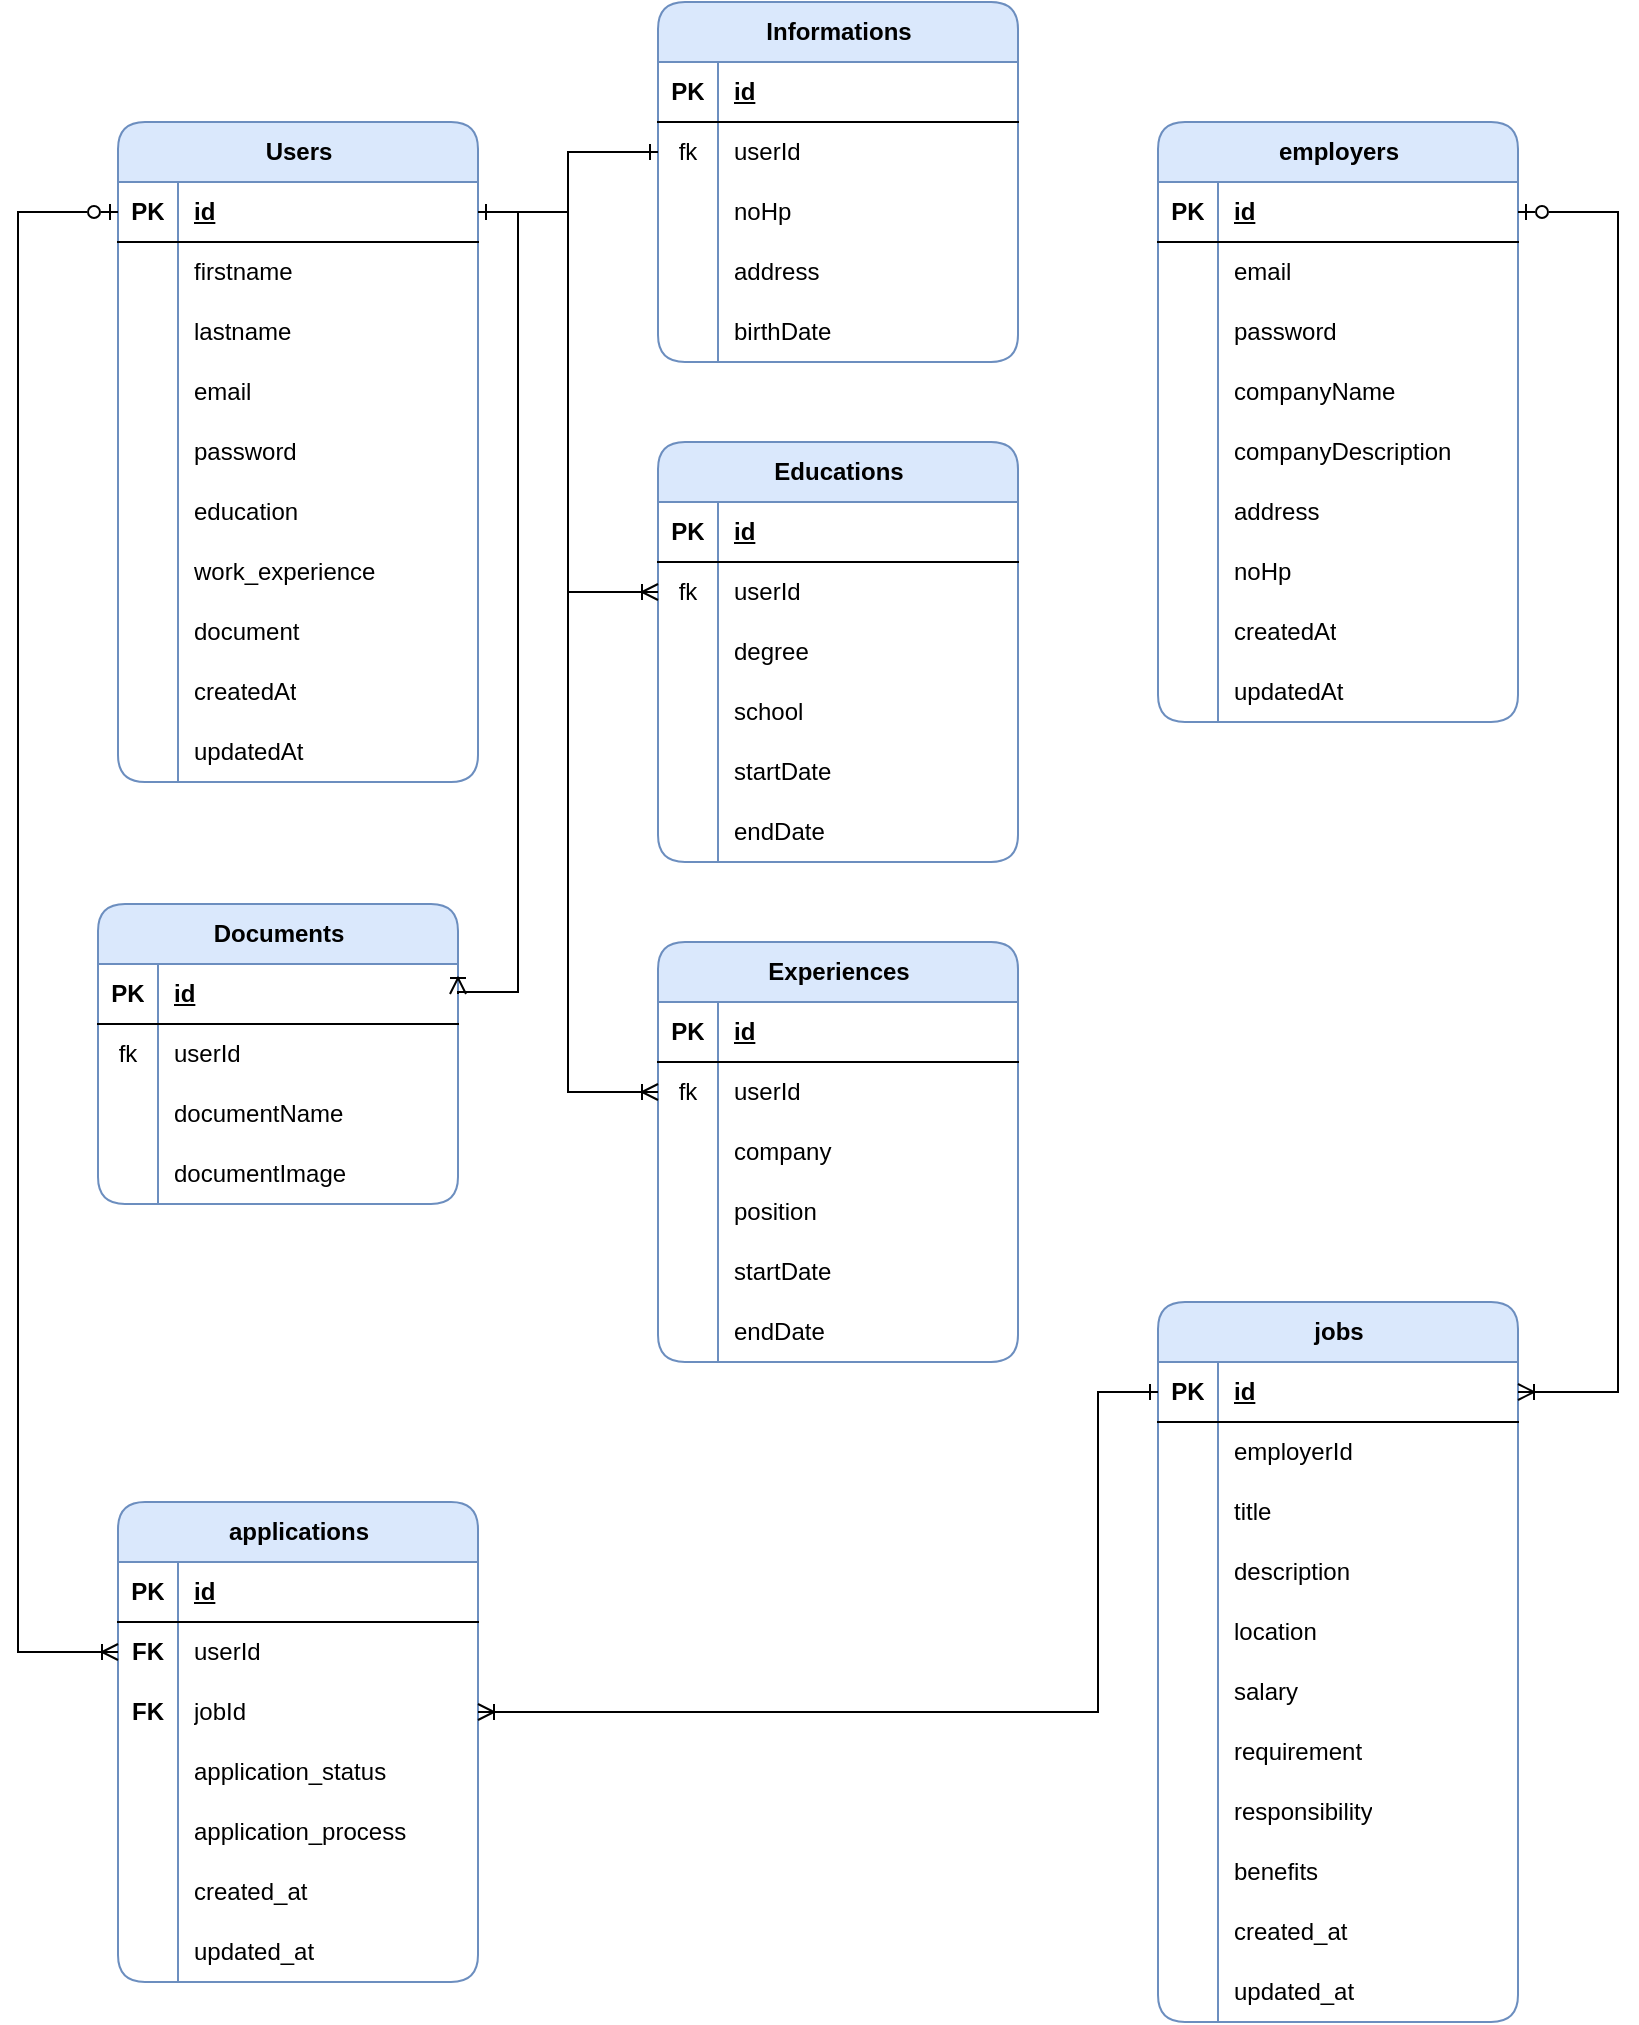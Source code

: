 <mxfile version="23.1.5" type="device">
  <diagram id="R2lEEEUBdFMjLlhIrx00" name="Page-1">
    <mxGraphModel dx="1975" dy="720" grid="1" gridSize="10" guides="1" tooltips="1" connect="1" arrows="1" fold="1" page="1" pageScale="1" pageWidth="1169" pageHeight="827" math="0" shadow="0" extFonts="Permanent Marker^https://fonts.googleapis.com/css?family=Permanent+Marker">
      <root>
        <mxCell id="0" />
        <mxCell id="1" parent="0" />
        <mxCell id="4z_Q-EKUFp14b3tGE9Z6-4" value="Users" style="shape=table;startSize=30;container=1;collapsible=1;childLayout=tableLayout;fixedRows=1;rowLines=0;fontStyle=1;align=center;resizeLast=1;html=1;fillColor=#dae8fc;strokeColor=#6c8ebf;rounded=1;" parent="1" vertex="1">
          <mxGeometry x="90" y="80" width="180" height="330" as="geometry">
            <mxRectangle x="41" y="80" width="70" height="30" as="alternateBounds" />
          </mxGeometry>
        </mxCell>
        <mxCell id="4z_Q-EKUFp14b3tGE9Z6-5" value="" style="shape=tableRow;horizontal=0;startSize=0;swimlaneHead=0;swimlaneBody=0;fillColor=none;collapsible=0;dropTarget=0;points=[[0,0.5],[1,0.5]];portConstraint=eastwest;top=0;left=0;right=0;bottom=1;" parent="4z_Q-EKUFp14b3tGE9Z6-4" vertex="1">
          <mxGeometry y="30" width="180" height="30" as="geometry" />
        </mxCell>
        <mxCell id="4z_Q-EKUFp14b3tGE9Z6-6" value="PK" style="shape=partialRectangle;connectable=0;fillColor=none;top=0;left=0;bottom=0;right=0;fontStyle=1;overflow=hidden;whiteSpace=wrap;html=1;" parent="4z_Q-EKUFp14b3tGE9Z6-5" vertex="1">
          <mxGeometry width="30" height="30" as="geometry">
            <mxRectangle width="30" height="30" as="alternateBounds" />
          </mxGeometry>
        </mxCell>
        <mxCell id="4z_Q-EKUFp14b3tGE9Z6-7" value="id" style="shape=partialRectangle;connectable=0;fillColor=none;top=0;left=0;bottom=0;right=0;align=left;spacingLeft=6;fontStyle=5;overflow=hidden;whiteSpace=wrap;html=1;" parent="4z_Q-EKUFp14b3tGE9Z6-5" vertex="1">
          <mxGeometry x="30" width="150" height="30" as="geometry">
            <mxRectangle width="150" height="30" as="alternateBounds" />
          </mxGeometry>
        </mxCell>
        <mxCell id="4z_Q-EKUFp14b3tGE9Z6-8" value="" style="shape=tableRow;horizontal=0;startSize=0;swimlaneHead=0;swimlaneBody=0;fillColor=none;collapsible=0;dropTarget=0;points=[[0,0.5],[1,0.5]];portConstraint=eastwest;top=0;left=0;right=0;bottom=0;" parent="4z_Q-EKUFp14b3tGE9Z6-4" vertex="1">
          <mxGeometry y="60" width="180" height="30" as="geometry" />
        </mxCell>
        <mxCell id="4z_Q-EKUFp14b3tGE9Z6-9" value="" style="shape=partialRectangle;connectable=0;fillColor=none;top=0;left=0;bottom=0;right=0;editable=1;overflow=hidden;whiteSpace=wrap;html=1;" parent="4z_Q-EKUFp14b3tGE9Z6-8" vertex="1">
          <mxGeometry width="30" height="30" as="geometry">
            <mxRectangle width="30" height="30" as="alternateBounds" />
          </mxGeometry>
        </mxCell>
        <mxCell id="4z_Q-EKUFp14b3tGE9Z6-10" value="firstname&amp;nbsp;" style="shape=partialRectangle;connectable=0;fillColor=none;top=0;left=0;bottom=0;right=0;align=left;spacingLeft=6;overflow=hidden;whiteSpace=wrap;html=1;" parent="4z_Q-EKUFp14b3tGE9Z6-8" vertex="1">
          <mxGeometry x="30" width="150" height="30" as="geometry">
            <mxRectangle width="150" height="30" as="alternateBounds" />
          </mxGeometry>
        </mxCell>
        <mxCell id="4z_Q-EKUFp14b3tGE9Z6-11" value="" style="shape=tableRow;horizontal=0;startSize=0;swimlaneHead=0;swimlaneBody=0;fillColor=none;collapsible=0;dropTarget=0;points=[[0,0.5],[1,0.5]];portConstraint=eastwest;top=0;left=0;right=0;bottom=0;" parent="4z_Q-EKUFp14b3tGE9Z6-4" vertex="1">
          <mxGeometry y="90" width="180" height="30" as="geometry" />
        </mxCell>
        <mxCell id="4z_Q-EKUFp14b3tGE9Z6-12" value="" style="shape=partialRectangle;connectable=0;fillColor=none;top=0;left=0;bottom=0;right=0;editable=1;overflow=hidden;whiteSpace=wrap;html=1;" parent="4z_Q-EKUFp14b3tGE9Z6-11" vertex="1">
          <mxGeometry width="30" height="30" as="geometry">
            <mxRectangle width="30" height="30" as="alternateBounds" />
          </mxGeometry>
        </mxCell>
        <mxCell id="4z_Q-EKUFp14b3tGE9Z6-13" value="lastname" style="shape=partialRectangle;connectable=0;fillColor=none;top=0;left=0;bottom=0;right=0;align=left;spacingLeft=6;overflow=hidden;whiteSpace=wrap;html=1;" parent="4z_Q-EKUFp14b3tGE9Z6-11" vertex="1">
          <mxGeometry x="30" width="150" height="30" as="geometry">
            <mxRectangle width="150" height="30" as="alternateBounds" />
          </mxGeometry>
        </mxCell>
        <mxCell id="4z_Q-EKUFp14b3tGE9Z6-14" value="" style="shape=tableRow;horizontal=0;startSize=0;swimlaneHead=0;swimlaneBody=0;fillColor=none;collapsible=0;dropTarget=0;points=[[0,0.5],[1,0.5]];portConstraint=eastwest;top=0;left=0;right=0;bottom=0;" parent="4z_Q-EKUFp14b3tGE9Z6-4" vertex="1">
          <mxGeometry y="120" width="180" height="30" as="geometry" />
        </mxCell>
        <mxCell id="4z_Q-EKUFp14b3tGE9Z6-15" value="" style="shape=partialRectangle;connectable=0;fillColor=none;top=0;left=0;bottom=0;right=0;editable=1;overflow=hidden;whiteSpace=wrap;html=1;" parent="4z_Q-EKUFp14b3tGE9Z6-14" vertex="1">
          <mxGeometry width="30" height="30" as="geometry">
            <mxRectangle width="30" height="30" as="alternateBounds" />
          </mxGeometry>
        </mxCell>
        <mxCell id="4z_Q-EKUFp14b3tGE9Z6-16" value="email" style="shape=partialRectangle;connectable=0;fillColor=none;top=0;left=0;bottom=0;right=0;align=left;spacingLeft=6;overflow=hidden;whiteSpace=wrap;html=1;" parent="4z_Q-EKUFp14b3tGE9Z6-14" vertex="1">
          <mxGeometry x="30" width="150" height="30" as="geometry">
            <mxRectangle width="150" height="30" as="alternateBounds" />
          </mxGeometry>
        </mxCell>
        <mxCell id="4z_Q-EKUFp14b3tGE9Z6-31" value="" style="shape=tableRow;horizontal=0;startSize=0;swimlaneHead=0;swimlaneBody=0;fillColor=none;collapsible=0;dropTarget=0;points=[[0,0.5],[1,0.5]];portConstraint=eastwest;top=0;left=0;right=0;bottom=0;" parent="4z_Q-EKUFp14b3tGE9Z6-4" vertex="1">
          <mxGeometry y="150" width="180" height="30" as="geometry" />
        </mxCell>
        <mxCell id="4z_Q-EKUFp14b3tGE9Z6-32" value="" style="shape=partialRectangle;connectable=0;fillColor=none;top=0;left=0;bottom=0;right=0;editable=1;overflow=hidden;whiteSpace=wrap;html=1;" parent="4z_Q-EKUFp14b3tGE9Z6-31" vertex="1">
          <mxGeometry width="30" height="30" as="geometry">
            <mxRectangle width="30" height="30" as="alternateBounds" />
          </mxGeometry>
        </mxCell>
        <mxCell id="4z_Q-EKUFp14b3tGE9Z6-33" value="password" style="shape=partialRectangle;connectable=0;fillColor=none;top=0;left=0;bottom=0;right=0;align=left;spacingLeft=6;overflow=hidden;whiteSpace=wrap;html=1;" parent="4z_Q-EKUFp14b3tGE9Z6-31" vertex="1">
          <mxGeometry x="30" width="150" height="30" as="geometry">
            <mxRectangle width="150" height="30" as="alternateBounds" />
          </mxGeometry>
        </mxCell>
        <mxCell id="4z_Q-EKUFp14b3tGE9Z6-138" value="" style="shape=tableRow;horizontal=0;startSize=0;swimlaneHead=0;swimlaneBody=0;fillColor=none;collapsible=0;dropTarget=0;points=[[0,0.5],[1,0.5]];portConstraint=eastwest;top=0;left=0;right=0;bottom=0;" parent="4z_Q-EKUFp14b3tGE9Z6-4" vertex="1">
          <mxGeometry y="180" width="180" height="30" as="geometry" />
        </mxCell>
        <mxCell id="4z_Q-EKUFp14b3tGE9Z6-139" value="" style="shape=partialRectangle;connectable=0;fillColor=none;top=0;left=0;bottom=0;right=0;editable=1;overflow=hidden;whiteSpace=wrap;html=1;" parent="4z_Q-EKUFp14b3tGE9Z6-138" vertex="1">
          <mxGeometry width="30" height="30" as="geometry">
            <mxRectangle width="30" height="30" as="alternateBounds" />
          </mxGeometry>
        </mxCell>
        <mxCell id="4z_Q-EKUFp14b3tGE9Z6-140" value="education" style="shape=partialRectangle;connectable=0;fillColor=none;top=0;left=0;bottom=0;right=0;align=left;spacingLeft=6;overflow=hidden;whiteSpace=wrap;html=1;" parent="4z_Q-EKUFp14b3tGE9Z6-138" vertex="1">
          <mxGeometry x="30" width="150" height="30" as="geometry">
            <mxRectangle width="150" height="30" as="alternateBounds" />
          </mxGeometry>
        </mxCell>
        <mxCell id="4z_Q-EKUFp14b3tGE9Z6-37" value="" style="shape=tableRow;horizontal=0;startSize=0;swimlaneHead=0;swimlaneBody=0;fillColor=none;collapsible=0;dropTarget=0;points=[[0,0.5],[1,0.5]];portConstraint=eastwest;top=0;left=0;right=0;bottom=0;" parent="4z_Q-EKUFp14b3tGE9Z6-4" vertex="1">
          <mxGeometry y="210" width="180" height="30" as="geometry" />
        </mxCell>
        <mxCell id="4z_Q-EKUFp14b3tGE9Z6-38" value="" style="shape=partialRectangle;connectable=0;fillColor=none;top=0;left=0;bottom=0;right=0;editable=1;overflow=hidden;whiteSpace=wrap;html=1;" parent="4z_Q-EKUFp14b3tGE9Z6-37" vertex="1">
          <mxGeometry width="30" height="30" as="geometry">
            <mxRectangle width="30" height="30" as="alternateBounds" />
          </mxGeometry>
        </mxCell>
        <mxCell id="4z_Q-EKUFp14b3tGE9Z6-39" value="work_experience" style="shape=partialRectangle;connectable=0;fillColor=none;top=0;left=0;bottom=0;right=0;align=left;spacingLeft=6;overflow=hidden;whiteSpace=wrap;html=1;" parent="4z_Q-EKUFp14b3tGE9Z6-37" vertex="1">
          <mxGeometry x="30" width="150" height="30" as="geometry">
            <mxRectangle width="150" height="30" as="alternateBounds" />
          </mxGeometry>
        </mxCell>
        <mxCell id="4z_Q-EKUFp14b3tGE9Z6-40" value="" style="shape=tableRow;horizontal=0;startSize=0;swimlaneHead=0;swimlaneBody=0;fillColor=none;collapsible=0;dropTarget=0;points=[[0,0.5],[1,0.5]];portConstraint=eastwest;top=0;left=0;right=0;bottom=0;" parent="4z_Q-EKUFp14b3tGE9Z6-4" vertex="1">
          <mxGeometry y="240" width="180" height="30" as="geometry" />
        </mxCell>
        <mxCell id="4z_Q-EKUFp14b3tGE9Z6-41" value="" style="shape=partialRectangle;connectable=0;fillColor=none;top=0;left=0;bottom=0;right=0;editable=1;overflow=hidden;whiteSpace=wrap;html=1;" parent="4z_Q-EKUFp14b3tGE9Z6-40" vertex="1">
          <mxGeometry width="30" height="30" as="geometry">
            <mxRectangle width="30" height="30" as="alternateBounds" />
          </mxGeometry>
        </mxCell>
        <mxCell id="4z_Q-EKUFp14b3tGE9Z6-42" value="document" style="shape=partialRectangle;connectable=0;fillColor=none;top=0;left=0;bottom=0;right=0;align=left;spacingLeft=6;overflow=hidden;whiteSpace=wrap;html=1;" parent="4z_Q-EKUFp14b3tGE9Z6-40" vertex="1">
          <mxGeometry x="30" width="150" height="30" as="geometry">
            <mxRectangle width="150" height="30" as="alternateBounds" />
          </mxGeometry>
        </mxCell>
        <mxCell id="4z_Q-EKUFp14b3tGE9Z6-49" value="" style="shape=tableRow;horizontal=0;startSize=0;swimlaneHead=0;swimlaneBody=0;fillColor=none;collapsible=0;dropTarget=0;points=[[0,0.5],[1,0.5]];portConstraint=eastwest;top=0;left=0;right=0;bottom=0;" parent="4z_Q-EKUFp14b3tGE9Z6-4" vertex="1">
          <mxGeometry y="270" width="180" height="30" as="geometry" />
        </mxCell>
        <mxCell id="4z_Q-EKUFp14b3tGE9Z6-50" value="" style="shape=partialRectangle;connectable=0;fillColor=none;top=0;left=0;bottom=0;right=0;editable=1;overflow=hidden;whiteSpace=wrap;html=1;" parent="4z_Q-EKUFp14b3tGE9Z6-49" vertex="1">
          <mxGeometry width="30" height="30" as="geometry">
            <mxRectangle width="30" height="30" as="alternateBounds" />
          </mxGeometry>
        </mxCell>
        <mxCell id="4z_Q-EKUFp14b3tGE9Z6-51" value="createdAt" style="shape=partialRectangle;connectable=0;fillColor=none;top=0;left=0;bottom=0;right=0;align=left;spacingLeft=6;overflow=hidden;whiteSpace=wrap;html=1;" parent="4z_Q-EKUFp14b3tGE9Z6-49" vertex="1">
          <mxGeometry x="30" width="150" height="30" as="geometry">
            <mxRectangle width="150" height="30" as="alternateBounds" />
          </mxGeometry>
        </mxCell>
        <mxCell id="4z_Q-EKUFp14b3tGE9Z6-52" value="" style="shape=tableRow;horizontal=0;startSize=0;swimlaneHead=0;swimlaneBody=0;fillColor=none;collapsible=0;dropTarget=0;points=[[0,0.5],[1,0.5]];portConstraint=eastwest;top=0;left=0;right=0;bottom=0;" parent="4z_Q-EKUFp14b3tGE9Z6-4" vertex="1">
          <mxGeometry y="300" width="180" height="30" as="geometry" />
        </mxCell>
        <mxCell id="4z_Q-EKUFp14b3tGE9Z6-53" value="" style="shape=partialRectangle;connectable=0;fillColor=none;top=0;left=0;bottom=0;right=0;editable=1;overflow=hidden;whiteSpace=wrap;html=1;" parent="4z_Q-EKUFp14b3tGE9Z6-52" vertex="1">
          <mxGeometry width="30" height="30" as="geometry">
            <mxRectangle width="30" height="30" as="alternateBounds" />
          </mxGeometry>
        </mxCell>
        <mxCell id="4z_Q-EKUFp14b3tGE9Z6-54" value="updatedAt" style="shape=partialRectangle;connectable=0;fillColor=none;top=0;left=0;bottom=0;right=0;align=left;spacingLeft=6;overflow=hidden;whiteSpace=wrap;html=1;" parent="4z_Q-EKUFp14b3tGE9Z6-52" vertex="1">
          <mxGeometry x="30" width="150" height="30" as="geometry">
            <mxRectangle width="150" height="30" as="alternateBounds" />
          </mxGeometry>
        </mxCell>
        <mxCell id="4z_Q-EKUFp14b3tGE9Z6-55" value="jobs" style="shape=table;startSize=30;container=1;collapsible=1;childLayout=tableLayout;fixedRows=1;rowLines=0;fontStyle=1;align=center;resizeLast=1;html=1;rounded=1;fillColor=#dae8fc;strokeColor=#6c8ebf;shadow=0;swimlaneLine=1;" parent="1" vertex="1">
          <mxGeometry x="610" y="670" width="180" height="360" as="geometry" />
        </mxCell>
        <mxCell id="4z_Q-EKUFp14b3tGE9Z6-56" value="" style="shape=tableRow;horizontal=0;startSize=0;swimlaneHead=0;swimlaneBody=0;fillColor=none;collapsible=0;dropTarget=0;points=[[0,0.5],[1,0.5]];portConstraint=eastwest;top=0;left=0;right=0;bottom=1;" parent="4z_Q-EKUFp14b3tGE9Z6-55" vertex="1">
          <mxGeometry y="30" width="180" height="30" as="geometry" />
        </mxCell>
        <mxCell id="4z_Q-EKUFp14b3tGE9Z6-57" value="PK" style="shape=partialRectangle;connectable=0;fillColor=none;top=0;left=0;bottom=0;right=0;fontStyle=1;overflow=hidden;whiteSpace=wrap;html=1;" parent="4z_Q-EKUFp14b3tGE9Z6-56" vertex="1">
          <mxGeometry width="30" height="30" as="geometry">
            <mxRectangle width="30" height="30" as="alternateBounds" />
          </mxGeometry>
        </mxCell>
        <mxCell id="4z_Q-EKUFp14b3tGE9Z6-58" value="id" style="shape=partialRectangle;connectable=0;fillColor=none;top=0;left=0;bottom=0;right=0;align=left;spacingLeft=6;fontStyle=5;overflow=hidden;whiteSpace=wrap;html=1;" parent="4z_Q-EKUFp14b3tGE9Z6-56" vertex="1">
          <mxGeometry x="30" width="150" height="30" as="geometry">
            <mxRectangle width="150" height="30" as="alternateBounds" />
          </mxGeometry>
        </mxCell>
        <mxCell id="4z_Q-EKUFp14b3tGE9Z6-59" value="" style="shape=tableRow;horizontal=0;startSize=0;swimlaneHead=0;swimlaneBody=0;fillColor=none;collapsible=0;dropTarget=0;points=[[0,0.5],[1,0.5]];portConstraint=eastwest;top=0;left=0;right=0;bottom=0;" parent="4z_Q-EKUFp14b3tGE9Z6-55" vertex="1">
          <mxGeometry y="60" width="180" height="30" as="geometry" />
        </mxCell>
        <mxCell id="4z_Q-EKUFp14b3tGE9Z6-60" value="" style="shape=partialRectangle;connectable=0;fillColor=none;top=0;left=0;bottom=0;right=0;editable=1;overflow=hidden;whiteSpace=wrap;html=1;" parent="4z_Q-EKUFp14b3tGE9Z6-59" vertex="1">
          <mxGeometry width="30" height="30" as="geometry">
            <mxRectangle width="30" height="30" as="alternateBounds" />
          </mxGeometry>
        </mxCell>
        <mxCell id="4z_Q-EKUFp14b3tGE9Z6-61" value="employerId" style="shape=partialRectangle;connectable=0;fillColor=none;top=0;left=0;bottom=0;right=0;align=left;spacingLeft=6;overflow=hidden;whiteSpace=wrap;html=1;" parent="4z_Q-EKUFp14b3tGE9Z6-59" vertex="1">
          <mxGeometry x="30" width="150" height="30" as="geometry">
            <mxRectangle width="150" height="30" as="alternateBounds" />
          </mxGeometry>
        </mxCell>
        <mxCell id="4z_Q-EKUFp14b3tGE9Z6-126" value="" style="shape=tableRow;horizontal=0;startSize=0;swimlaneHead=0;swimlaneBody=0;fillColor=none;collapsible=0;dropTarget=0;points=[[0,0.5],[1,0.5]];portConstraint=eastwest;top=0;left=0;right=0;bottom=0;" parent="4z_Q-EKUFp14b3tGE9Z6-55" vertex="1">
          <mxGeometry y="90" width="180" height="30" as="geometry" />
        </mxCell>
        <mxCell id="4z_Q-EKUFp14b3tGE9Z6-127" value="" style="shape=partialRectangle;connectable=0;fillColor=none;top=0;left=0;bottom=0;right=0;editable=1;overflow=hidden;whiteSpace=wrap;html=1;" parent="4z_Q-EKUFp14b3tGE9Z6-126" vertex="1">
          <mxGeometry width="30" height="30" as="geometry">
            <mxRectangle width="30" height="30" as="alternateBounds" />
          </mxGeometry>
        </mxCell>
        <mxCell id="4z_Q-EKUFp14b3tGE9Z6-128" value="title" style="shape=partialRectangle;connectable=0;fillColor=none;top=0;left=0;bottom=0;right=0;align=left;spacingLeft=6;overflow=hidden;whiteSpace=wrap;html=1;" parent="4z_Q-EKUFp14b3tGE9Z6-126" vertex="1">
          <mxGeometry x="30" width="150" height="30" as="geometry">
            <mxRectangle width="150" height="30" as="alternateBounds" />
          </mxGeometry>
        </mxCell>
        <mxCell id="4z_Q-EKUFp14b3tGE9Z6-62" value="" style="shape=tableRow;horizontal=0;startSize=0;swimlaneHead=0;swimlaneBody=0;fillColor=none;collapsible=0;dropTarget=0;points=[[0,0.5],[1,0.5]];portConstraint=eastwest;top=0;left=0;right=0;bottom=0;" parent="4z_Q-EKUFp14b3tGE9Z6-55" vertex="1">
          <mxGeometry y="120" width="180" height="30" as="geometry" />
        </mxCell>
        <mxCell id="4z_Q-EKUFp14b3tGE9Z6-63" value="" style="shape=partialRectangle;connectable=0;fillColor=none;top=0;left=0;bottom=0;right=0;editable=1;overflow=hidden;whiteSpace=wrap;html=1;" parent="4z_Q-EKUFp14b3tGE9Z6-62" vertex="1">
          <mxGeometry width="30" height="30" as="geometry">
            <mxRectangle width="30" height="30" as="alternateBounds" />
          </mxGeometry>
        </mxCell>
        <mxCell id="4z_Q-EKUFp14b3tGE9Z6-64" value="description" style="shape=partialRectangle;connectable=0;fillColor=none;top=0;left=0;bottom=0;right=0;align=left;spacingLeft=6;overflow=hidden;whiteSpace=wrap;html=1;" parent="4z_Q-EKUFp14b3tGE9Z6-62" vertex="1">
          <mxGeometry x="30" width="150" height="30" as="geometry">
            <mxRectangle width="150" height="30" as="alternateBounds" />
          </mxGeometry>
        </mxCell>
        <mxCell id="4z_Q-EKUFp14b3tGE9Z6-141" value="" style="shape=tableRow;horizontal=0;startSize=0;swimlaneHead=0;swimlaneBody=0;fillColor=none;collapsible=0;dropTarget=0;points=[[0,0.5],[1,0.5]];portConstraint=eastwest;top=0;left=0;right=0;bottom=0;" parent="4z_Q-EKUFp14b3tGE9Z6-55" vertex="1">
          <mxGeometry y="150" width="180" height="30" as="geometry" />
        </mxCell>
        <mxCell id="4z_Q-EKUFp14b3tGE9Z6-142" value="" style="shape=partialRectangle;connectable=0;fillColor=none;top=0;left=0;bottom=0;right=0;editable=1;overflow=hidden;whiteSpace=wrap;html=1;" parent="4z_Q-EKUFp14b3tGE9Z6-141" vertex="1">
          <mxGeometry width="30" height="30" as="geometry">
            <mxRectangle width="30" height="30" as="alternateBounds" />
          </mxGeometry>
        </mxCell>
        <mxCell id="4z_Q-EKUFp14b3tGE9Z6-143" value="location" style="shape=partialRectangle;connectable=0;fillColor=none;top=0;left=0;bottom=0;right=0;align=left;spacingLeft=6;overflow=hidden;whiteSpace=wrap;html=1;" parent="4z_Q-EKUFp14b3tGE9Z6-141" vertex="1">
          <mxGeometry x="30" width="150" height="30" as="geometry">
            <mxRectangle width="150" height="30" as="alternateBounds" />
          </mxGeometry>
        </mxCell>
        <mxCell id="4z_Q-EKUFp14b3tGE9Z6-144" value="" style="shape=tableRow;horizontal=0;startSize=0;swimlaneHead=0;swimlaneBody=0;fillColor=none;collapsible=0;dropTarget=0;points=[[0,0.5],[1,0.5]];portConstraint=eastwest;top=0;left=0;right=0;bottom=0;" parent="4z_Q-EKUFp14b3tGE9Z6-55" vertex="1">
          <mxGeometry y="180" width="180" height="30" as="geometry" />
        </mxCell>
        <mxCell id="4z_Q-EKUFp14b3tGE9Z6-145" value="" style="shape=partialRectangle;connectable=0;fillColor=none;top=0;left=0;bottom=0;right=0;editable=1;overflow=hidden;whiteSpace=wrap;html=1;" parent="4z_Q-EKUFp14b3tGE9Z6-144" vertex="1">
          <mxGeometry width="30" height="30" as="geometry">
            <mxRectangle width="30" height="30" as="alternateBounds" />
          </mxGeometry>
        </mxCell>
        <mxCell id="4z_Q-EKUFp14b3tGE9Z6-146" value="salary" style="shape=partialRectangle;connectable=0;fillColor=none;top=0;left=0;bottom=0;right=0;align=left;spacingLeft=6;overflow=hidden;whiteSpace=wrap;html=1;" parent="4z_Q-EKUFp14b3tGE9Z6-144" vertex="1">
          <mxGeometry x="30" width="150" height="30" as="geometry">
            <mxRectangle width="150" height="30" as="alternateBounds" />
          </mxGeometry>
        </mxCell>
        <mxCell id="4z_Q-EKUFp14b3tGE9Z6-65" value="" style="shape=tableRow;horizontal=0;startSize=0;swimlaneHead=0;swimlaneBody=0;fillColor=none;collapsible=0;dropTarget=0;points=[[0,0.5],[1,0.5]];portConstraint=eastwest;top=0;left=0;right=0;bottom=0;" parent="4z_Q-EKUFp14b3tGE9Z6-55" vertex="1">
          <mxGeometry y="210" width="180" height="30" as="geometry" />
        </mxCell>
        <mxCell id="4z_Q-EKUFp14b3tGE9Z6-66" value="" style="shape=partialRectangle;connectable=0;fillColor=none;top=0;left=0;bottom=0;right=0;editable=1;overflow=hidden;whiteSpace=wrap;html=1;" parent="4z_Q-EKUFp14b3tGE9Z6-65" vertex="1">
          <mxGeometry width="30" height="30" as="geometry">
            <mxRectangle width="30" height="30" as="alternateBounds" />
          </mxGeometry>
        </mxCell>
        <mxCell id="4z_Q-EKUFp14b3tGE9Z6-67" value="requirement" style="shape=partialRectangle;connectable=0;fillColor=none;top=0;left=0;bottom=0;right=0;align=left;spacingLeft=6;overflow=hidden;whiteSpace=wrap;html=1;" parent="4z_Q-EKUFp14b3tGE9Z6-65" vertex="1">
          <mxGeometry x="30" width="150" height="30" as="geometry">
            <mxRectangle width="150" height="30" as="alternateBounds" />
          </mxGeometry>
        </mxCell>
        <mxCell id="4z_Q-EKUFp14b3tGE9Z6-68" value="" style="shape=tableRow;horizontal=0;startSize=0;swimlaneHead=0;swimlaneBody=0;fillColor=none;collapsible=0;dropTarget=0;points=[[0,0.5],[1,0.5]];portConstraint=eastwest;top=0;left=0;right=0;bottom=0;" parent="4z_Q-EKUFp14b3tGE9Z6-55" vertex="1">
          <mxGeometry y="240" width="180" height="30" as="geometry" />
        </mxCell>
        <mxCell id="4z_Q-EKUFp14b3tGE9Z6-69" value="" style="shape=partialRectangle;connectable=0;fillColor=none;top=0;left=0;bottom=0;right=0;editable=1;overflow=hidden;whiteSpace=wrap;html=1;" parent="4z_Q-EKUFp14b3tGE9Z6-68" vertex="1">
          <mxGeometry width="30" height="30" as="geometry">
            <mxRectangle width="30" height="30" as="alternateBounds" />
          </mxGeometry>
        </mxCell>
        <mxCell id="4z_Q-EKUFp14b3tGE9Z6-70" value="responsibility" style="shape=partialRectangle;connectable=0;fillColor=none;top=0;left=0;bottom=0;right=0;align=left;spacingLeft=6;overflow=hidden;whiteSpace=wrap;html=1;" parent="4z_Q-EKUFp14b3tGE9Z6-68" vertex="1">
          <mxGeometry x="30" width="150" height="30" as="geometry">
            <mxRectangle width="150" height="30" as="alternateBounds" />
          </mxGeometry>
        </mxCell>
        <mxCell id="4z_Q-EKUFp14b3tGE9Z6-71" value="" style="shape=tableRow;horizontal=0;startSize=0;swimlaneHead=0;swimlaneBody=0;fillColor=none;collapsible=0;dropTarget=0;points=[[0,0.5],[1,0.5]];portConstraint=eastwest;top=0;left=0;right=0;bottom=0;" parent="4z_Q-EKUFp14b3tGE9Z6-55" vertex="1">
          <mxGeometry y="270" width="180" height="30" as="geometry" />
        </mxCell>
        <mxCell id="4z_Q-EKUFp14b3tGE9Z6-72" value="" style="shape=partialRectangle;connectable=0;fillColor=none;top=0;left=0;bottom=0;right=0;editable=1;overflow=hidden;whiteSpace=wrap;html=1;" parent="4z_Q-EKUFp14b3tGE9Z6-71" vertex="1">
          <mxGeometry width="30" height="30" as="geometry">
            <mxRectangle width="30" height="30" as="alternateBounds" />
          </mxGeometry>
        </mxCell>
        <mxCell id="4z_Q-EKUFp14b3tGE9Z6-73" value="benefits" style="shape=partialRectangle;connectable=0;fillColor=none;top=0;left=0;bottom=0;right=0;align=left;spacingLeft=6;overflow=hidden;whiteSpace=wrap;html=1;" parent="4z_Q-EKUFp14b3tGE9Z6-71" vertex="1">
          <mxGeometry x="30" width="150" height="30" as="geometry">
            <mxRectangle width="150" height="30" as="alternateBounds" />
          </mxGeometry>
        </mxCell>
        <mxCell id="4z_Q-EKUFp14b3tGE9Z6-89" value="" style="shape=tableRow;horizontal=0;startSize=0;swimlaneHead=0;swimlaneBody=0;fillColor=none;collapsible=0;dropTarget=0;points=[[0,0.5],[1,0.5]];portConstraint=eastwest;top=0;left=0;right=0;bottom=0;" parent="4z_Q-EKUFp14b3tGE9Z6-55" vertex="1">
          <mxGeometry y="300" width="180" height="30" as="geometry" />
        </mxCell>
        <mxCell id="4z_Q-EKUFp14b3tGE9Z6-90" value="" style="shape=partialRectangle;connectable=0;fillColor=none;top=0;left=0;bottom=0;right=0;editable=1;overflow=hidden;whiteSpace=wrap;html=1;" parent="4z_Q-EKUFp14b3tGE9Z6-89" vertex="1">
          <mxGeometry width="30" height="30" as="geometry">
            <mxRectangle width="30" height="30" as="alternateBounds" />
          </mxGeometry>
        </mxCell>
        <mxCell id="4z_Q-EKUFp14b3tGE9Z6-91" value="created_at" style="shape=partialRectangle;connectable=0;fillColor=none;top=0;left=0;bottom=0;right=0;align=left;spacingLeft=6;overflow=hidden;whiteSpace=wrap;html=1;" parent="4z_Q-EKUFp14b3tGE9Z6-89" vertex="1">
          <mxGeometry x="30" width="150" height="30" as="geometry">
            <mxRectangle width="150" height="30" as="alternateBounds" />
          </mxGeometry>
        </mxCell>
        <mxCell id="4z_Q-EKUFp14b3tGE9Z6-92" value="" style="shape=tableRow;horizontal=0;startSize=0;swimlaneHead=0;swimlaneBody=0;fillColor=none;collapsible=0;dropTarget=0;points=[[0,0.5],[1,0.5]];portConstraint=eastwest;top=0;left=0;right=0;bottom=0;" parent="4z_Q-EKUFp14b3tGE9Z6-55" vertex="1">
          <mxGeometry y="330" width="180" height="30" as="geometry" />
        </mxCell>
        <mxCell id="4z_Q-EKUFp14b3tGE9Z6-93" value="" style="shape=partialRectangle;connectable=0;fillColor=none;top=0;left=0;bottom=0;right=0;editable=1;overflow=hidden;whiteSpace=wrap;html=1;" parent="4z_Q-EKUFp14b3tGE9Z6-92" vertex="1">
          <mxGeometry width="30" height="30" as="geometry">
            <mxRectangle width="30" height="30" as="alternateBounds" />
          </mxGeometry>
        </mxCell>
        <mxCell id="4z_Q-EKUFp14b3tGE9Z6-94" value="updated_at" style="shape=partialRectangle;connectable=0;fillColor=none;top=0;left=0;bottom=0;right=0;align=left;spacingLeft=6;overflow=hidden;whiteSpace=wrap;html=1;" parent="4z_Q-EKUFp14b3tGE9Z6-92" vertex="1">
          <mxGeometry x="30" width="150" height="30" as="geometry">
            <mxRectangle width="150" height="30" as="alternateBounds" />
          </mxGeometry>
        </mxCell>
        <mxCell id="4z_Q-EKUFp14b3tGE9Z6-74" value="applications" style="shape=table;startSize=30;container=1;collapsible=1;childLayout=tableLayout;fixedRows=1;rowLines=0;fontStyle=1;align=center;resizeLast=1;html=1;rounded=1;shadow=0;fillColor=#dae8fc;strokeColor=#6c8ebf;" parent="1" vertex="1">
          <mxGeometry x="90" y="770" width="180" height="240" as="geometry" />
        </mxCell>
        <mxCell id="4z_Q-EKUFp14b3tGE9Z6-75" value="" style="shape=tableRow;horizontal=0;startSize=0;swimlaneHead=0;swimlaneBody=0;fillColor=none;collapsible=0;dropTarget=0;points=[[0,0.5],[1,0.5]];portConstraint=eastwest;top=0;left=0;right=0;bottom=1;" parent="4z_Q-EKUFp14b3tGE9Z6-74" vertex="1">
          <mxGeometry y="30" width="180" height="30" as="geometry" />
        </mxCell>
        <mxCell id="4z_Q-EKUFp14b3tGE9Z6-76" value="PK" style="shape=partialRectangle;connectable=0;fillColor=none;top=0;left=0;bottom=0;right=0;fontStyle=1;overflow=hidden;whiteSpace=wrap;html=1;" parent="4z_Q-EKUFp14b3tGE9Z6-75" vertex="1">
          <mxGeometry width="30" height="30" as="geometry">
            <mxRectangle width="30" height="30" as="alternateBounds" />
          </mxGeometry>
        </mxCell>
        <mxCell id="4z_Q-EKUFp14b3tGE9Z6-77" value="id&lt;span style=&quot;white-space: pre;&quot;&gt;&#x9;&lt;/span&gt;" style="shape=partialRectangle;connectable=0;fillColor=none;top=0;left=0;bottom=0;right=0;align=left;spacingLeft=6;fontStyle=5;overflow=hidden;whiteSpace=wrap;html=1;" parent="4z_Q-EKUFp14b3tGE9Z6-75" vertex="1">
          <mxGeometry x="30" width="150" height="30" as="geometry">
            <mxRectangle width="150" height="30" as="alternateBounds" />
          </mxGeometry>
        </mxCell>
        <mxCell id="4z_Q-EKUFp14b3tGE9Z6-78" value="" style="shape=tableRow;horizontal=0;startSize=0;swimlaneHead=0;swimlaneBody=0;fillColor=none;collapsible=0;dropTarget=0;points=[[0,0.5],[1,0.5]];portConstraint=eastwest;top=0;left=0;right=0;bottom=0;" parent="4z_Q-EKUFp14b3tGE9Z6-74" vertex="1">
          <mxGeometry y="60" width="180" height="30" as="geometry" />
        </mxCell>
        <mxCell id="4z_Q-EKUFp14b3tGE9Z6-79" value="&lt;b&gt;FK&lt;/b&gt;" style="shape=partialRectangle;connectable=0;fillColor=none;top=0;left=0;bottom=0;right=0;editable=1;overflow=hidden;whiteSpace=wrap;html=1;" parent="4z_Q-EKUFp14b3tGE9Z6-78" vertex="1">
          <mxGeometry width="30" height="30" as="geometry">
            <mxRectangle width="30" height="30" as="alternateBounds" />
          </mxGeometry>
        </mxCell>
        <mxCell id="4z_Q-EKUFp14b3tGE9Z6-80" value="userId" style="shape=partialRectangle;connectable=0;fillColor=none;top=0;left=0;bottom=0;right=0;align=left;spacingLeft=6;overflow=hidden;whiteSpace=wrap;html=1;" parent="4z_Q-EKUFp14b3tGE9Z6-78" vertex="1">
          <mxGeometry x="30" width="150" height="30" as="geometry">
            <mxRectangle width="150" height="30" as="alternateBounds" />
          </mxGeometry>
        </mxCell>
        <mxCell id="4z_Q-EKUFp14b3tGE9Z6-81" value="" style="shape=tableRow;horizontal=0;startSize=0;swimlaneHead=0;swimlaneBody=0;fillColor=none;collapsible=0;dropTarget=0;points=[[0,0.5],[1,0.5]];portConstraint=eastwest;top=0;left=0;right=0;bottom=0;" parent="4z_Q-EKUFp14b3tGE9Z6-74" vertex="1">
          <mxGeometry y="90" width="180" height="30" as="geometry" />
        </mxCell>
        <mxCell id="4z_Q-EKUFp14b3tGE9Z6-82" value="&lt;b&gt;FK&lt;/b&gt;" style="shape=partialRectangle;connectable=0;fillColor=none;top=0;left=0;bottom=0;right=0;editable=1;overflow=hidden;whiteSpace=wrap;html=1;" parent="4z_Q-EKUFp14b3tGE9Z6-81" vertex="1">
          <mxGeometry width="30" height="30" as="geometry">
            <mxRectangle width="30" height="30" as="alternateBounds" />
          </mxGeometry>
        </mxCell>
        <mxCell id="4z_Q-EKUFp14b3tGE9Z6-83" value="jobId" style="shape=partialRectangle;connectable=0;fillColor=none;top=0;left=0;bottom=0;right=0;align=left;spacingLeft=6;overflow=hidden;whiteSpace=wrap;html=1;" parent="4z_Q-EKUFp14b3tGE9Z6-81" vertex="1">
          <mxGeometry x="30" width="150" height="30" as="geometry">
            <mxRectangle width="150" height="30" as="alternateBounds" />
          </mxGeometry>
        </mxCell>
        <mxCell id="4z_Q-EKUFp14b3tGE9Z6-84" value="" style="shape=tableRow;horizontal=0;startSize=0;swimlaneHead=0;swimlaneBody=0;fillColor=none;collapsible=0;dropTarget=0;points=[[0,0.5],[1,0.5]];portConstraint=eastwest;top=0;left=0;right=0;bottom=0;" parent="4z_Q-EKUFp14b3tGE9Z6-74" vertex="1">
          <mxGeometry y="120" width="180" height="30" as="geometry" />
        </mxCell>
        <mxCell id="4z_Q-EKUFp14b3tGE9Z6-85" value="" style="shape=partialRectangle;connectable=0;fillColor=none;top=0;left=0;bottom=0;right=0;editable=1;overflow=hidden;whiteSpace=wrap;html=1;" parent="4z_Q-EKUFp14b3tGE9Z6-84" vertex="1">
          <mxGeometry width="30" height="30" as="geometry">
            <mxRectangle width="30" height="30" as="alternateBounds" />
          </mxGeometry>
        </mxCell>
        <mxCell id="4z_Q-EKUFp14b3tGE9Z6-86" value="application_status" style="shape=partialRectangle;connectable=0;fillColor=none;top=0;left=0;bottom=0;right=0;align=left;spacingLeft=6;overflow=hidden;whiteSpace=wrap;html=1;" parent="4z_Q-EKUFp14b3tGE9Z6-84" vertex="1">
          <mxGeometry x="30" width="150" height="30" as="geometry">
            <mxRectangle width="150" height="30" as="alternateBounds" />
          </mxGeometry>
        </mxCell>
        <mxCell id="4z_Q-EKUFp14b3tGE9Z6-95" value="" style="shape=tableRow;horizontal=0;startSize=0;swimlaneHead=0;swimlaneBody=0;fillColor=none;collapsible=0;dropTarget=0;points=[[0,0.5],[1,0.5]];portConstraint=eastwest;top=0;left=0;right=0;bottom=0;" parent="4z_Q-EKUFp14b3tGE9Z6-74" vertex="1">
          <mxGeometry y="150" width="180" height="30" as="geometry" />
        </mxCell>
        <mxCell id="4z_Q-EKUFp14b3tGE9Z6-96" value="" style="shape=partialRectangle;connectable=0;fillColor=none;top=0;left=0;bottom=0;right=0;editable=1;overflow=hidden;whiteSpace=wrap;html=1;" parent="4z_Q-EKUFp14b3tGE9Z6-95" vertex="1">
          <mxGeometry width="30" height="30" as="geometry">
            <mxRectangle width="30" height="30" as="alternateBounds" />
          </mxGeometry>
        </mxCell>
        <mxCell id="4z_Q-EKUFp14b3tGE9Z6-97" value="application_process" style="shape=partialRectangle;connectable=0;fillColor=none;top=0;left=0;bottom=0;right=0;align=left;spacingLeft=6;overflow=hidden;whiteSpace=wrap;html=1;" parent="4z_Q-EKUFp14b3tGE9Z6-95" vertex="1">
          <mxGeometry x="30" width="150" height="30" as="geometry">
            <mxRectangle width="150" height="30" as="alternateBounds" />
          </mxGeometry>
        </mxCell>
        <mxCell id="4z_Q-EKUFp14b3tGE9Z6-98" value="" style="shape=tableRow;horizontal=0;startSize=0;swimlaneHead=0;swimlaneBody=0;fillColor=none;collapsible=0;dropTarget=0;points=[[0,0.5],[1,0.5]];portConstraint=eastwest;top=0;left=0;right=0;bottom=0;" parent="4z_Q-EKUFp14b3tGE9Z6-74" vertex="1">
          <mxGeometry y="180" width="180" height="30" as="geometry" />
        </mxCell>
        <mxCell id="4z_Q-EKUFp14b3tGE9Z6-99" value="" style="shape=partialRectangle;connectable=0;fillColor=none;top=0;left=0;bottom=0;right=0;editable=1;overflow=hidden;whiteSpace=wrap;html=1;" parent="4z_Q-EKUFp14b3tGE9Z6-98" vertex="1">
          <mxGeometry width="30" height="30" as="geometry">
            <mxRectangle width="30" height="30" as="alternateBounds" />
          </mxGeometry>
        </mxCell>
        <mxCell id="4z_Q-EKUFp14b3tGE9Z6-100" value="created_at" style="shape=partialRectangle;connectable=0;fillColor=none;top=0;left=0;bottom=0;right=0;align=left;spacingLeft=6;overflow=hidden;whiteSpace=wrap;html=1;" parent="4z_Q-EKUFp14b3tGE9Z6-98" vertex="1">
          <mxGeometry x="30" width="150" height="30" as="geometry">
            <mxRectangle width="150" height="30" as="alternateBounds" />
          </mxGeometry>
        </mxCell>
        <mxCell id="4z_Q-EKUFp14b3tGE9Z6-101" value="" style="shape=tableRow;horizontal=0;startSize=0;swimlaneHead=0;swimlaneBody=0;fillColor=none;collapsible=0;dropTarget=0;points=[[0,0.5],[1,0.5]];portConstraint=eastwest;top=0;left=0;right=0;bottom=0;" parent="4z_Q-EKUFp14b3tGE9Z6-74" vertex="1">
          <mxGeometry y="210" width="180" height="30" as="geometry" />
        </mxCell>
        <mxCell id="4z_Q-EKUFp14b3tGE9Z6-102" value="" style="shape=partialRectangle;connectable=0;fillColor=none;top=0;left=0;bottom=0;right=0;editable=1;overflow=hidden;whiteSpace=wrap;html=1;" parent="4z_Q-EKUFp14b3tGE9Z6-101" vertex="1">
          <mxGeometry width="30" height="30" as="geometry">
            <mxRectangle width="30" height="30" as="alternateBounds" />
          </mxGeometry>
        </mxCell>
        <mxCell id="4z_Q-EKUFp14b3tGE9Z6-103" value="updated_at" style="shape=partialRectangle;connectable=0;fillColor=none;top=0;left=0;bottom=0;right=0;align=left;spacingLeft=6;overflow=hidden;whiteSpace=wrap;html=1;" parent="4z_Q-EKUFp14b3tGE9Z6-101" vertex="1">
          <mxGeometry x="30" width="150" height="30" as="geometry">
            <mxRectangle width="150" height="30" as="alternateBounds" />
          </mxGeometry>
        </mxCell>
        <mxCell id="4z_Q-EKUFp14b3tGE9Z6-106" style="edgeStyle=orthogonalEdgeStyle;rounded=0;orthogonalLoop=1;jettySize=auto;html=1;exitX=0;exitY=0.5;exitDx=0;exitDy=0;entryX=1;entryY=0.5;entryDx=0;entryDy=0;endArrow=ERoneToMany;endFill=0;startArrow=ERone;startFill=0;" parent="1" source="4z_Q-EKUFp14b3tGE9Z6-56" target="4z_Q-EKUFp14b3tGE9Z6-81" edge="1">
          <mxGeometry relative="1" as="geometry">
            <Array as="points">
              <mxPoint x="580" y="715" />
              <mxPoint x="580" y="875" />
            </Array>
          </mxGeometry>
        </mxCell>
        <mxCell id="4z_Q-EKUFp14b3tGE9Z6-107" value="employers" style="shape=table;startSize=30;container=1;collapsible=1;childLayout=tableLayout;fixedRows=1;rowLines=0;fontStyle=1;align=center;resizeLast=1;html=1;rounded=1;fillColor=#dae8fc;strokeColor=#6c8ebf;" parent="1" vertex="1">
          <mxGeometry x="610" y="80" width="180" height="300" as="geometry" />
        </mxCell>
        <mxCell id="4z_Q-EKUFp14b3tGE9Z6-108" value="" style="shape=tableRow;horizontal=0;startSize=0;swimlaneHead=0;swimlaneBody=0;fillColor=none;collapsible=0;dropTarget=0;points=[[0,0.5],[1,0.5]];portConstraint=eastwest;top=0;left=0;right=0;bottom=1;" parent="4z_Q-EKUFp14b3tGE9Z6-107" vertex="1">
          <mxGeometry y="30" width="180" height="30" as="geometry" />
        </mxCell>
        <mxCell id="4z_Q-EKUFp14b3tGE9Z6-109" value="PK" style="shape=partialRectangle;connectable=0;fillColor=none;top=0;left=0;bottom=0;right=0;fontStyle=1;overflow=hidden;whiteSpace=wrap;html=1;" parent="4z_Q-EKUFp14b3tGE9Z6-108" vertex="1">
          <mxGeometry width="30" height="30" as="geometry">
            <mxRectangle width="30" height="30" as="alternateBounds" />
          </mxGeometry>
        </mxCell>
        <mxCell id="4z_Q-EKUFp14b3tGE9Z6-110" value="id" style="shape=partialRectangle;connectable=0;fillColor=none;top=0;left=0;bottom=0;right=0;align=left;spacingLeft=6;fontStyle=5;overflow=hidden;whiteSpace=wrap;html=1;" parent="4z_Q-EKUFp14b3tGE9Z6-108" vertex="1">
          <mxGeometry x="30" width="150" height="30" as="geometry">
            <mxRectangle width="150" height="30" as="alternateBounds" />
          </mxGeometry>
        </mxCell>
        <mxCell id="4z_Q-EKUFp14b3tGE9Z6-111" value="" style="shape=tableRow;horizontal=0;startSize=0;swimlaneHead=0;swimlaneBody=0;fillColor=none;collapsible=0;dropTarget=0;points=[[0,0.5],[1,0.5]];portConstraint=eastwest;top=0;left=0;right=0;bottom=0;" parent="4z_Q-EKUFp14b3tGE9Z6-107" vertex="1">
          <mxGeometry y="60" width="180" height="30" as="geometry" />
        </mxCell>
        <mxCell id="4z_Q-EKUFp14b3tGE9Z6-112" value="" style="shape=partialRectangle;connectable=0;fillColor=none;top=0;left=0;bottom=0;right=0;editable=1;overflow=hidden;whiteSpace=wrap;html=1;" parent="4z_Q-EKUFp14b3tGE9Z6-111" vertex="1">
          <mxGeometry width="30" height="30" as="geometry">
            <mxRectangle width="30" height="30" as="alternateBounds" />
          </mxGeometry>
        </mxCell>
        <mxCell id="4z_Q-EKUFp14b3tGE9Z6-113" value="email" style="shape=partialRectangle;connectable=0;fillColor=none;top=0;left=0;bottom=0;right=0;align=left;spacingLeft=6;overflow=hidden;whiteSpace=wrap;html=1;" parent="4z_Q-EKUFp14b3tGE9Z6-111" vertex="1">
          <mxGeometry x="30" width="150" height="30" as="geometry">
            <mxRectangle width="150" height="30" as="alternateBounds" />
          </mxGeometry>
        </mxCell>
        <mxCell id="4z_Q-EKUFp14b3tGE9Z6-148" value="" style="shape=tableRow;horizontal=0;startSize=0;swimlaneHead=0;swimlaneBody=0;fillColor=none;collapsible=0;dropTarget=0;points=[[0,0.5],[1,0.5]];portConstraint=eastwest;top=0;left=0;right=0;bottom=0;" parent="4z_Q-EKUFp14b3tGE9Z6-107" vertex="1">
          <mxGeometry y="90" width="180" height="30" as="geometry" />
        </mxCell>
        <mxCell id="4z_Q-EKUFp14b3tGE9Z6-149" value="" style="shape=partialRectangle;connectable=0;fillColor=none;top=0;left=0;bottom=0;right=0;editable=1;overflow=hidden;whiteSpace=wrap;html=1;" parent="4z_Q-EKUFp14b3tGE9Z6-148" vertex="1">
          <mxGeometry width="30" height="30" as="geometry">
            <mxRectangle width="30" height="30" as="alternateBounds" />
          </mxGeometry>
        </mxCell>
        <mxCell id="4z_Q-EKUFp14b3tGE9Z6-150" value="password" style="shape=partialRectangle;connectable=0;fillColor=none;top=0;left=0;bottom=0;right=0;align=left;spacingLeft=6;overflow=hidden;whiteSpace=wrap;html=1;" parent="4z_Q-EKUFp14b3tGE9Z6-148" vertex="1">
          <mxGeometry x="30" width="150" height="30" as="geometry">
            <mxRectangle width="150" height="30" as="alternateBounds" />
          </mxGeometry>
        </mxCell>
        <mxCell id="4z_Q-EKUFp14b3tGE9Z6-134" value="" style="shape=tableRow;horizontal=0;startSize=0;swimlaneHead=0;swimlaneBody=0;fillColor=none;collapsible=0;dropTarget=0;points=[[0,0.5],[1,0.5]];portConstraint=eastwest;top=0;left=0;right=0;bottom=0;" parent="4z_Q-EKUFp14b3tGE9Z6-107" vertex="1">
          <mxGeometry y="120" width="180" height="30" as="geometry" />
        </mxCell>
        <mxCell id="4z_Q-EKUFp14b3tGE9Z6-135" value="" style="shape=partialRectangle;connectable=0;fillColor=none;top=0;left=0;bottom=0;right=0;editable=1;overflow=hidden;whiteSpace=wrap;html=1;" parent="4z_Q-EKUFp14b3tGE9Z6-134" vertex="1">
          <mxGeometry width="30" height="30" as="geometry">
            <mxRectangle width="30" height="30" as="alternateBounds" />
          </mxGeometry>
        </mxCell>
        <mxCell id="4z_Q-EKUFp14b3tGE9Z6-136" value="companyName" style="shape=partialRectangle;connectable=0;fillColor=none;top=0;left=0;bottom=0;right=0;align=left;spacingLeft=6;overflow=hidden;whiteSpace=wrap;html=1;" parent="4z_Q-EKUFp14b3tGE9Z6-134" vertex="1">
          <mxGeometry x="30" width="150" height="30" as="geometry">
            <mxRectangle width="150" height="30" as="alternateBounds" />
          </mxGeometry>
        </mxCell>
        <mxCell id="4z_Q-EKUFp14b3tGE9Z6-114" value="" style="shape=tableRow;horizontal=0;startSize=0;swimlaneHead=0;swimlaneBody=0;fillColor=none;collapsible=0;dropTarget=0;points=[[0,0.5],[1,0.5]];portConstraint=eastwest;top=0;left=0;right=0;bottom=0;" parent="4z_Q-EKUFp14b3tGE9Z6-107" vertex="1">
          <mxGeometry y="150" width="180" height="30" as="geometry" />
        </mxCell>
        <mxCell id="4z_Q-EKUFp14b3tGE9Z6-115" value="" style="shape=partialRectangle;connectable=0;fillColor=none;top=0;left=0;bottom=0;right=0;editable=1;overflow=hidden;whiteSpace=wrap;html=1;" parent="4z_Q-EKUFp14b3tGE9Z6-114" vertex="1">
          <mxGeometry width="30" height="30" as="geometry">
            <mxRectangle width="30" height="30" as="alternateBounds" />
          </mxGeometry>
        </mxCell>
        <mxCell id="4z_Q-EKUFp14b3tGE9Z6-116" value="companyDescription" style="shape=partialRectangle;connectable=0;fillColor=none;top=0;left=0;bottom=0;right=0;align=left;spacingLeft=6;overflow=hidden;whiteSpace=wrap;html=1;" parent="4z_Q-EKUFp14b3tGE9Z6-114" vertex="1">
          <mxGeometry x="30" width="150" height="30" as="geometry">
            <mxRectangle width="150" height="30" as="alternateBounds" />
          </mxGeometry>
        </mxCell>
        <mxCell id="4z_Q-EKUFp14b3tGE9Z6-117" value="" style="shape=tableRow;horizontal=0;startSize=0;swimlaneHead=0;swimlaneBody=0;fillColor=none;collapsible=0;dropTarget=0;points=[[0,0.5],[1,0.5]];portConstraint=eastwest;top=0;left=0;right=0;bottom=0;" parent="4z_Q-EKUFp14b3tGE9Z6-107" vertex="1">
          <mxGeometry y="180" width="180" height="30" as="geometry" />
        </mxCell>
        <mxCell id="4z_Q-EKUFp14b3tGE9Z6-118" value="" style="shape=partialRectangle;connectable=0;fillColor=none;top=0;left=0;bottom=0;right=0;editable=1;overflow=hidden;whiteSpace=wrap;html=1;" parent="4z_Q-EKUFp14b3tGE9Z6-117" vertex="1">
          <mxGeometry width="30" height="30" as="geometry">
            <mxRectangle width="30" height="30" as="alternateBounds" />
          </mxGeometry>
        </mxCell>
        <mxCell id="4z_Q-EKUFp14b3tGE9Z6-119" value="address" style="shape=partialRectangle;connectable=0;fillColor=none;top=0;left=0;bottom=0;right=0;align=left;spacingLeft=6;overflow=hidden;whiteSpace=wrap;html=1;" parent="4z_Q-EKUFp14b3tGE9Z6-117" vertex="1">
          <mxGeometry x="30" width="150" height="30" as="geometry">
            <mxRectangle width="150" height="30" as="alternateBounds" />
          </mxGeometry>
        </mxCell>
        <mxCell id="4z_Q-EKUFp14b3tGE9Z6-131" value="" style="shape=tableRow;horizontal=0;startSize=0;swimlaneHead=0;swimlaneBody=0;fillColor=none;collapsible=0;dropTarget=0;points=[[0,0.5],[1,0.5]];portConstraint=eastwest;top=0;left=0;right=0;bottom=0;" parent="4z_Q-EKUFp14b3tGE9Z6-107" vertex="1">
          <mxGeometry y="210" width="180" height="30" as="geometry" />
        </mxCell>
        <mxCell id="4z_Q-EKUFp14b3tGE9Z6-132" value="" style="shape=partialRectangle;connectable=0;fillColor=none;top=0;left=0;bottom=0;right=0;editable=1;overflow=hidden;whiteSpace=wrap;html=1;" parent="4z_Q-EKUFp14b3tGE9Z6-131" vertex="1">
          <mxGeometry width="30" height="30" as="geometry">
            <mxRectangle width="30" height="30" as="alternateBounds" />
          </mxGeometry>
        </mxCell>
        <mxCell id="4z_Q-EKUFp14b3tGE9Z6-133" value="noHp" style="shape=partialRectangle;connectable=0;fillColor=none;top=0;left=0;bottom=0;right=0;align=left;spacingLeft=6;overflow=hidden;whiteSpace=wrap;html=1;" parent="4z_Q-EKUFp14b3tGE9Z6-131" vertex="1">
          <mxGeometry x="30" width="150" height="30" as="geometry">
            <mxRectangle width="150" height="30" as="alternateBounds" />
          </mxGeometry>
        </mxCell>
        <mxCell id="4z_Q-EKUFp14b3tGE9Z6-154" value="" style="shape=tableRow;horizontal=0;startSize=0;swimlaneHead=0;swimlaneBody=0;fillColor=none;collapsible=0;dropTarget=0;points=[[0,0.5],[1,0.5]];portConstraint=eastwest;top=0;left=0;right=0;bottom=0;" parent="4z_Q-EKUFp14b3tGE9Z6-107" vertex="1">
          <mxGeometry y="240" width="180" height="30" as="geometry" />
        </mxCell>
        <mxCell id="4z_Q-EKUFp14b3tGE9Z6-155" value="" style="shape=partialRectangle;connectable=0;fillColor=none;top=0;left=0;bottom=0;right=0;editable=1;overflow=hidden;whiteSpace=wrap;html=1;" parent="4z_Q-EKUFp14b3tGE9Z6-154" vertex="1">
          <mxGeometry width="30" height="30" as="geometry">
            <mxRectangle width="30" height="30" as="alternateBounds" />
          </mxGeometry>
        </mxCell>
        <mxCell id="4z_Q-EKUFp14b3tGE9Z6-156" value="createdAt" style="shape=partialRectangle;connectable=0;fillColor=none;top=0;left=0;bottom=0;right=0;align=left;spacingLeft=6;overflow=hidden;whiteSpace=wrap;html=1;" parent="4z_Q-EKUFp14b3tGE9Z6-154" vertex="1">
          <mxGeometry x="30" width="150" height="30" as="geometry">
            <mxRectangle width="150" height="30" as="alternateBounds" />
          </mxGeometry>
        </mxCell>
        <mxCell id="4z_Q-EKUFp14b3tGE9Z6-157" value="" style="shape=tableRow;horizontal=0;startSize=0;swimlaneHead=0;swimlaneBody=0;fillColor=none;collapsible=0;dropTarget=0;points=[[0,0.5],[1,0.5]];portConstraint=eastwest;top=0;left=0;right=0;bottom=0;" parent="4z_Q-EKUFp14b3tGE9Z6-107" vertex="1">
          <mxGeometry y="270" width="180" height="30" as="geometry" />
        </mxCell>
        <mxCell id="4z_Q-EKUFp14b3tGE9Z6-158" value="" style="shape=partialRectangle;connectable=0;fillColor=none;top=0;left=0;bottom=0;right=0;editable=1;overflow=hidden;whiteSpace=wrap;html=1;" parent="4z_Q-EKUFp14b3tGE9Z6-157" vertex="1">
          <mxGeometry width="30" height="30" as="geometry">
            <mxRectangle width="30" height="30" as="alternateBounds" />
          </mxGeometry>
        </mxCell>
        <mxCell id="4z_Q-EKUFp14b3tGE9Z6-159" value="updatedAt" style="shape=partialRectangle;connectable=0;fillColor=none;top=0;left=0;bottom=0;right=0;align=left;spacingLeft=6;overflow=hidden;whiteSpace=wrap;html=1;" parent="4z_Q-EKUFp14b3tGE9Z6-157" vertex="1">
          <mxGeometry x="30" width="150" height="30" as="geometry">
            <mxRectangle width="150" height="30" as="alternateBounds" />
          </mxGeometry>
        </mxCell>
        <mxCell id="4z_Q-EKUFp14b3tGE9Z6-130" style="edgeStyle=orthogonalEdgeStyle;rounded=0;orthogonalLoop=1;jettySize=auto;html=1;exitX=1;exitY=0.5;exitDx=0;exitDy=0;entryX=1;entryY=0.5;entryDx=0;entryDy=0;startArrow=ERzeroToOne;startFill=0;endArrow=ERoneToMany;endFill=0;" parent="1" source="4z_Q-EKUFp14b3tGE9Z6-108" target="4z_Q-EKUFp14b3tGE9Z6-56" edge="1">
          <mxGeometry relative="1" as="geometry">
            <Array as="points">
              <mxPoint x="840" y="125" />
              <mxPoint x="840" y="715" />
            </Array>
          </mxGeometry>
        </mxCell>
        <mxCell id="4z_Q-EKUFp14b3tGE9Z6-147" style="edgeStyle=orthogonalEdgeStyle;rounded=0;orthogonalLoop=1;jettySize=auto;html=1;exitX=0;exitY=0.5;exitDx=0;exitDy=0;entryX=0;entryY=0.5;entryDx=0;entryDy=0;startArrow=ERzeroToOne;startFill=0;endArrow=ERoneToMany;endFill=0;" parent="1" source="4z_Q-EKUFp14b3tGE9Z6-5" target="4z_Q-EKUFp14b3tGE9Z6-78" edge="1">
          <mxGeometry relative="1" as="geometry">
            <Array as="points">
              <mxPoint x="40" y="125" />
              <mxPoint x="40" y="845" />
            </Array>
          </mxGeometry>
        </mxCell>
        <mxCell id="WVDRLilukHh-z7LZvIUA-1" value="Informations" style="shape=table;startSize=30;container=1;collapsible=1;childLayout=tableLayout;fixedRows=1;rowLines=0;fontStyle=1;align=center;resizeLast=1;html=1;rounded=1;fillColor=#dae8fc;strokeColor=#6c8ebf;" vertex="1" parent="1">
          <mxGeometry x="360" y="20" width="180" height="180" as="geometry" />
        </mxCell>
        <mxCell id="WVDRLilukHh-z7LZvIUA-2" value="" style="shape=tableRow;horizontal=0;startSize=0;swimlaneHead=0;swimlaneBody=0;fillColor=none;collapsible=0;dropTarget=0;points=[[0,0.5],[1,0.5]];portConstraint=eastwest;top=0;left=0;right=0;bottom=1;" vertex="1" parent="WVDRLilukHh-z7LZvIUA-1">
          <mxGeometry y="30" width="180" height="30" as="geometry" />
        </mxCell>
        <mxCell id="WVDRLilukHh-z7LZvIUA-3" value="PK" style="shape=partialRectangle;connectable=0;fillColor=none;top=0;left=0;bottom=0;right=0;fontStyle=1;overflow=hidden;whiteSpace=wrap;html=1;" vertex="1" parent="WVDRLilukHh-z7LZvIUA-2">
          <mxGeometry width="30" height="30" as="geometry">
            <mxRectangle width="30" height="30" as="alternateBounds" />
          </mxGeometry>
        </mxCell>
        <mxCell id="WVDRLilukHh-z7LZvIUA-4" value="id" style="shape=partialRectangle;connectable=0;fillColor=none;top=0;left=0;bottom=0;right=0;align=left;spacingLeft=6;fontStyle=5;overflow=hidden;whiteSpace=wrap;html=1;" vertex="1" parent="WVDRLilukHh-z7LZvIUA-2">
          <mxGeometry x="30" width="150" height="30" as="geometry">
            <mxRectangle width="150" height="30" as="alternateBounds" />
          </mxGeometry>
        </mxCell>
        <mxCell id="WVDRLilukHh-z7LZvIUA-5" value="" style="shape=tableRow;horizontal=0;startSize=0;swimlaneHead=0;swimlaneBody=0;fillColor=none;collapsible=0;dropTarget=0;points=[[0,0.5],[1,0.5]];portConstraint=eastwest;top=0;left=0;right=0;bottom=0;" vertex="1" parent="WVDRLilukHh-z7LZvIUA-1">
          <mxGeometry y="60" width="180" height="30" as="geometry" />
        </mxCell>
        <mxCell id="WVDRLilukHh-z7LZvIUA-6" value="fk" style="shape=partialRectangle;connectable=0;fillColor=none;top=0;left=0;bottom=0;right=0;editable=1;overflow=hidden;whiteSpace=wrap;html=1;" vertex="1" parent="WVDRLilukHh-z7LZvIUA-5">
          <mxGeometry width="30" height="30" as="geometry">
            <mxRectangle width="30" height="30" as="alternateBounds" />
          </mxGeometry>
        </mxCell>
        <mxCell id="WVDRLilukHh-z7LZvIUA-7" value="userId" style="shape=partialRectangle;connectable=0;fillColor=none;top=0;left=0;bottom=0;right=0;align=left;spacingLeft=6;overflow=hidden;whiteSpace=wrap;html=1;" vertex="1" parent="WVDRLilukHh-z7LZvIUA-5">
          <mxGeometry x="30" width="150" height="30" as="geometry">
            <mxRectangle width="150" height="30" as="alternateBounds" />
          </mxGeometry>
        </mxCell>
        <mxCell id="WVDRLilukHh-z7LZvIUA-35" value="" style="shape=tableRow;horizontal=0;startSize=0;swimlaneHead=0;swimlaneBody=0;fillColor=none;collapsible=0;dropTarget=0;points=[[0,0.5],[1,0.5]];portConstraint=eastwest;top=0;left=0;right=0;bottom=0;" vertex="1" parent="WVDRLilukHh-z7LZvIUA-1">
          <mxGeometry y="90" width="180" height="30" as="geometry" />
        </mxCell>
        <mxCell id="WVDRLilukHh-z7LZvIUA-36" value="" style="shape=partialRectangle;connectable=0;fillColor=none;top=0;left=0;bottom=0;right=0;editable=1;overflow=hidden;whiteSpace=wrap;html=1;" vertex="1" parent="WVDRLilukHh-z7LZvIUA-35">
          <mxGeometry width="30" height="30" as="geometry">
            <mxRectangle width="30" height="30" as="alternateBounds" />
          </mxGeometry>
        </mxCell>
        <mxCell id="WVDRLilukHh-z7LZvIUA-37" value="noHp" style="shape=partialRectangle;connectable=0;fillColor=none;top=0;left=0;bottom=0;right=0;align=left;spacingLeft=6;overflow=hidden;whiteSpace=wrap;html=1;" vertex="1" parent="WVDRLilukHh-z7LZvIUA-35">
          <mxGeometry x="30" width="150" height="30" as="geometry">
            <mxRectangle width="150" height="30" as="alternateBounds" />
          </mxGeometry>
        </mxCell>
        <mxCell id="WVDRLilukHh-z7LZvIUA-8" value="" style="shape=tableRow;horizontal=0;startSize=0;swimlaneHead=0;swimlaneBody=0;fillColor=none;collapsible=0;dropTarget=0;points=[[0,0.5],[1,0.5]];portConstraint=eastwest;top=0;left=0;right=0;bottom=0;" vertex="1" parent="WVDRLilukHh-z7LZvIUA-1">
          <mxGeometry y="120" width="180" height="30" as="geometry" />
        </mxCell>
        <mxCell id="WVDRLilukHh-z7LZvIUA-9" value="" style="shape=partialRectangle;connectable=0;fillColor=none;top=0;left=0;bottom=0;right=0;editable=1;overflow=hidden;whiteSpace=wrap;html=1;" vertex="1" parent="WVDRLilukHh-z7LZvIUA-8">
          <mxGeometry width="30" height="30" as="geometry">
            <mxRectangle width="30" height="30" as="alternateBounds" />
          </mxGeometry>
        </mxCell>
        <mxCell id="WVDRLilukHh-z7LZvIUA-10" value="address" style="shape=partialRectangle;connectable=0;fillColor=none;top=0;left=0;bottom=0;right=0;align=left;spacingLeft=6;overflow=hidden;whiteSpace=wrap;html=1;" vertex="1" parent="WVDRLilukHh-z7LZvIUA-8">
          <mxGeometry x="30" width="150" height="30" as="geometry">
            <mxRectangle width="150" height="30" as="alternateBounds" />
          </mxGeometry>
        </mxCell>
        <mxCell id="WVDRLilukHh-z7LZvIUA-11" value="" style="shape=tableRow;horizontal=0;startSize=0;swimlaneHead=0;swimlaneBody=0;fillColor=none;collapsible=0;dropTarget=0;points=[[0,0.5],[1,0.5]];portConstraint=eastwest;top=0;left=0;right=0;bottom=0;" vertex="1" parent="WVDRLilukHh-z7LZvIUA-1">
          <mxGeometry y="150" width="180" height="30" as="geometry" />
        </mxCell>
        <mxCell id="WVDRLilukHh-z7LZvIUA-12" value="" style="shape=partialRectangle;connectable=0;fillColor=none;top=0;left=0;bottom=0;right=0;editable=1;overflow=hidden;whiteSpace=wrap;html=1;" vertex="1" parent="WVDRLilukHh-z7LZvIUA-11">
          <mxGeometry width="30" height="30" as="geometry">
            <mxRectangle width="30" height="30" as="alternateBounds" />
          </mxGeometry>
        </mxCell>
        <mxCell id="WVDRLilukHh-z7LZvIUA-13" value="birthDate" style="shape=partialRectangle;connectable=0;fillColor=none;top=0;left=0;bottom=0;right=0;align=left;spacingLeft=6;overflow=hidden;whiteSpace=wrap;html=1;" vertex="1" parent="WVDRLilukHh-z7LZvIUA-11">
          <mxGeometry x="30" width="150" height="30" as="geometry">
            <mxRectangle width="150" height="30" as="alternateBounds" />
          </mxGeometry>
        </mxCell>
        <mxCell id="WVDRLilukHh-z7LZvIUA-38" style="edgeStyle=orthogonalEdgeStyle;rounded=0;orthogonalLoop=1;jettySize=auto;html=1;exitX=0;exitY=0.5;exitDx=0;exitDy=0;entryX=1;entryY=0.5;entryDx=0;entryDy=0;endArrow=ERone;endFill=0;startArrow=ERone;startFill=0;" edge="1" parent="1" source="WVDRLilukHh-z7LZvIUA-5" target="4z_Q-EKUFp14b3tGE9Z6-5">
          <mxGeometry relative="1" as="geometry" />
        </mxCell>
        <mxCell id="WVDRLilukHh-z7LZvIUA-39" value="Educations" style="shape=table;startSize=30;container=1;collapsible=1;childLayout=tableLayout;fixedRows=1;rowLines=0;fontStyle=1;align=center;resizeLast=1;html=1;rounded=1;fillColor=#dae8fc;strokeColor=#6c8ebf;" vertex="1" parent="1">
          <mxGeometry x="360" y="240" width="180" height="210" as="geometry" />
        </mxCell>
        <mxCell id="WVDRLilukHh-z7LZvIUA-40" value="" style="shape=tableRow;horizontal=0;startSize=0;swimlaneHead=0;swimlaneBody=0;fillColor=none;collapsible=0;dropTarget=0;points=[[0,0.5],[1,0.5]];portConstraint=eastwest;top=0;left=0;right=0;bottom=1;" vertex="1" parent="WVDRLilukHh-z7LZvIUA-39">
          <mxGeometry y="30" width="180" height="30" as="geometry" />
        </mxCell>
        <mxCell id="WVDRLilukHh-z7LZvIUA-41" value="PK" style="shape=partialRectangle;connectable=0;fillColor=none;top=0;left=0;bottom=0;right=0;fontStyle=1;overflow=hidden;whiteSpace=wrap;html=1;" vertex="1" parent="WVDRLilukHh-z7LZvIUA-40">
          <mxGeometry width="30" height="30" as="geometry">
            <mxRectangle width="30" height="30" as="alternateBounds" />
          </mxGeometry>
        </mxCell>
        <mxCell id="WVDRLilukHh-z7LZvIUA-42" value="id" style="shape=partialRectangle;connectable=0;fillColor=none;top=0;left=0;bottom=0;right=0;align=left;spacingLeft=6;fontStyle=5;overflow=hidden;whiteSpace=wrap;html=1;" vertex="1" parent="WVDRLilukHh-z7LZvIUA-40">
          <mxGeometry x="30" width="150" height="30" as="geometry">
            <mxRectangle width="150" height="30" as="alternateBounds" />
          </mxGeometry>
        </mxCell>
        <mxCell id="WVDRLilukHh-z7LZvIUA-43" value="" style="shape=tableRow;horizontal=0;startSize=0;swimlaneHead=0;swimlaneBody=0;fillColor=none;collapsible=0;dropTarget=0;points=[[0,0.5],[1,0.5]];portConstraint=eastwest;top=0;left=0;right=0;bottom=0;" vertex="1" parent="WVDRLilukHh-z7LZvIUA-39">
          <mxGeometry y="60" width="180" height="30" as="geometry" />
        </mxCell>
        <mxCell id="WVDRLilukHh-z7LZvIUA-44" value="fk" style="shape=partialRectangle;connectable=0;fillColor=none;top=0;left=0;bottom=0;right=0;editable=1;overflow=hidden;whiteSpace=wrap;html=1;" vertex="1" parent="WVDRLilukHh-z7LZvIUA-43">
          <mxGeometry width="30" height="30" as="geometry">
            <mxRectangle width="30" height="30" as="alternateBounds" />
          </mxGeometry>
        </mxCell>
        <mxCell id="WVDRLilukHh-z7LZvIUA-45" value="userId" style="shape=partialRectangle;connectable=0;fillColor=none;top=0;left=0;bottom=0;right=0;align=left;spacingLeft=6;overflow=hidden;whiteSpace=wrap;html=1;" vertex="1" parent="WVDRLilukHh-z7LZvIUA-43">
          <mxGeometry x="30" width="150" height="30" as="geometry">
            <mxRectangle width="150" height="30" as="alternateBounds" />
          </mxGeometry>
        </mxCell>
        <mxCell id="WVDRLilukHh-z7LZvIUA-46" value="" style="shape=tableRow;horizontal=0;startSize=0;swimlaneHead=0;swimlaneBody=0;fillColor=none;collapsible=0;dropTarget=0;points=[[0,0.5],[1,0.5]];portConstraint=eastwest;top=0;left=0;right=0;bottom=0;" vertex="1" parent="WVDRLilukHh-z7LZvIUA-39">
          <mxGeometry y="90" width="180" height="30" as="geometry" />
        </mxCell>
        <mxCell id="WVDRLilukHh-z7LZvIUA-47" value="" style="shape=partialRectangle;connectable=0;fillColor=none;top=0;left=0;bottom=0;right=0;editable=1;overflow=hidden;whiteSpace=wrap;html=1;" vertex="1" parent="WVDRLilukHh-z7LZvIUA-46">
          <mxGeometry width="30" height="30" as="geometry">
            <mxRectangle width="30" height="30" as="alternateBounds" />
          </mxGeometry>
        </mxCell>
        <mxCell id="WVDRLilukHh-z7LZvIUA-48" value="degree" style="shape=partialRectangle;connectable=0;fillColor=none;top=0;left=0;bottom=0;right=0;align=left;spacingLeft=6;overflow=hidden;whiteSpace=wrap;html=1;" vertex="1" parent="WVDRLilukHh-z7LZvIUA-46">
          <mxGeometry x="30" width="150" height="30" as="geometry">
            <mxRectangle width="150" height="30" as="alternateBounds" />
          </mxGeometry>
        </mxCell>
        <mxCell id="WVDRLilukHh-z7LZvIUA-49" value="" style="shape=tableRow;horizontal=0;startSize=0;swimlaneHead=0;swimlaneBody=0;fillColor=none;collapsible=0;dropTarget=0;points=[[0,0.5],[1,0.5]];portConstraint=eastwest;top=0;left=0;right=0;bottom=0;" vertex="1" parent="WVDRLilukHh-z7LZvIUA-39">
          <mxGeometry y="120" width="180" height="30" as="geometry" />
        </mxCell>
        <mxCell id="WVDRLilukHh-z7LZvIUA-50" value="" style="shape=partialRectangle;connectable=0;fillColor=none;top=0;left=0;bottom=0;right=0;editable=1;overflow=hidden;whiteSpace=wrap;html=1;" vertex="1" parent="WVDRLilukHh-z7LZvIUA-49">
          <mxGeometry width="30" height="30" as="geometry">
            <mxRectangle width="30" height="30" as="alternateBounds" />
          </mxGeometry>
        </mxCell>
        <mxCell id="WVDRLilukHh-z7LZvIUA-51" value="school" style="shape=partialRectangle;connectable=0;fillColor=none;top=0;left=0;bottom=0;right=0;align=left;spacingLeft=6;overflow=hidden;whiteSpace=wrap;html=1;" vertex="1" parent="WVDRLilukHh-z7LZvIUA-49">
          <mxGeometry x="30" width="150" height="30" as="geometry">
            <mxRectangle width="150" height="30" as="alternateBounds" />
          </mxGeometry>
        </mxCell>
        <mxCell id="WVDRLilukHh-z7LZvIUA-52" value="" style="shape=tableRow;horizontal=0;startSize=0;swimlaneHead=0;swimlaneBody=0;fillColor=none;collapsible=0;dropTarget=0;points=[[0,0.5],[1,0.5]];portConstraint=eastwest;top=0;left=0;right=0;bottom=0;" vertex="1" parent="WVDRLilukHh-z7LZvIUA-39">
          <mxGeometry y="150" width="180" height="30" as="geometry" />
        </mxCell>
        <mxCell id="WVDRLilukHh-z7LZvIUA-53" value="" style="shape=partialRectangle;connectable=0;fillColor=none;top=0;left=0;bottom=0;right=0;editable=1;overflow=hidden;whiteSpace=wrap;html=1;" vertex="1" parent="WVDRLilukHh-z7LZvIUA-52">
          <mxGeometry width="30" height="30" as="geometry">
            <mxRectangle width="30" height="30" as="alternateBounds" />
          </mxGeometry>
        </mxCell>
        <mxCell id="WVDRLilukHh-z7LZvIUA-54" value="startDate" style="shape=partialRectangle;connectable=0;fillColor=none;top=0;left=0;bottom=0;right=0;align=left;spacingLeft=6;overflow=hidden;whiteSpace=wrap;html=1;" vertex="1" parent="WVDRLilukHh-z7LZvIUA-52">
          <mxGeometry x="30" width="150" height="30" as="geometry">
            <mxRectangle width="150" height="30" as="alternateBounds" />
          </mxGeometry>
        </mxCell>
        <mxCell id="WVDRLilukHh-z7LZvIUA-55" value="" style="shape=tableRow;horizontal=0;startSize=0;swimlaneHead=0;swimlaneBody=0;fillColor=none;collapsible=0;dropTarget=0;points=[[0,0.5],[1,0.5]];portConstraint=eastwest;top=0;left=0;right=0;bottom=0;" vertex="1" parent="WVDRLilukHh-z7LZvIUA-39">
          <mxGeometry y="180" width="180" height="30" as="geometry" />
        </mxCell>
        <mxCell id="WVDRLilukHh-z7LZvIUA-56" value="" style="shape=partialRectangle;connectable=0;fillColor=none;top=0;left=0;bottom=0;right=0;editable=1;overflow=hidden;whiteSpace=wrap;html=1;" vertex="1" parent="WVDRLilukHh-z7LZvIUA-55">
          <mxGeometry width="30" height="30" as="geometry">
            <mxRectangle width="30" height="30" as="alternateBounds" />
          </mxGeometry>
        </mxCell>
        <mxCell id="WVDRLilukHh-z7LZvIUA-57" value="endDate" style="shape=partialRectangle;connectable=0;fillColor=none;top=0;left=0;bottom=0;right=0;align=left;spacingLeft=6;overflow=hidden;whiteSpace=wrap;html=1;" vertex="1" parent="WVDRLilukHh-z7LZvIUA-55">
          <mxGeometry x="30" width="150" height="30" as="geometry">
            <mxRectangle width="150" height="30" as="alternateBounds" />
          </mxGeometry>
        </mxCell>
        <mxCell id="WVDRLilukHh-z7LZvIUA-58" style="edgeStyle=orthogonalEdgeStyle;rounded=0;orthogonalLoop=1;jettySize=auto;html=1;exitX=0;exitY=0.5;exitDx=0;exitDy=0;entryX=1;entryY=0.5;entryDx=0;entryDy=0;endArrow=ERone;endFill=0;startArrow=ERoneToMany;startFill=0;" edge="1" parent="1" source="WVDRLilukHh-z7LZvIUA-43" target="4z_Q-EKUFp14b3tGE9Z6-5">
          <mxGeometry relative="1" as="geometry" />
        </mxCell>
        <mxCell id="WVDRLilukHh-z7LZvIUA-59" value="Experiences" style="shape=table;startSize=30;container=1;collapsible=1;childLayout=tableLayout;fixedRows=1;rowLines=0;fontStyle=1;align=center;resizeLast=1;html=1;rounded=1;fillColor=#dae8fc;strokeColor=#6c8ebf;" vertex="1" parent="1">
          <mxGeometry x="360" y="490" width="180" height="210" as="geometry" />
        </mxCell>
        <mxCell id="WVDRLilukHh-z7LZvIUA-60" value="" style="shape=tableRow;horizontal=0;startSize=0;swimlaneHead=0;swimlaneBody=0;fillColor=none;collapsible=0;dropTarget=0;points=[[0,0.5],[1,0.5]];portConstraint=eastwest;top=0;left=0;right=0;bottom=1;" vertex="1" parent="WVDRLilukHh-z7LZvIUA-59">
          <mxGeometry y="30" width="180" height="30" as="geometry" />
        </mxCell>
        <mxCell id="WVDRLilukHh-z7LZvIUA-61" value="PK" style="shape=partialRectangle;connectable=0;fillColor=none;top=0;left=0;bottom=0;right=0;fontStyle=1;overflow=hidden;whiteSpace=wrap;html=1;" vertex="1" parent="WVDRLilukHh-z7LZvIUA-60">
          <mxGeometry width="30" height="30" as="geometry">
            <mxRectangle width="30" height="30" as="alternateBounds" />
          </mxGeometry>
        </mxCell>
        <mxCell id="WVDRLilukHh-z7LZvIUA-62" value="id" style="shape=partialRectangle;connectable=0;fillColor=none;top=0;left=0;bottom=0;right=0;align=left;spacingLeft=6;fontStyle=5;overflow=hidden;whiteSpace=wrap;html=1;" vertex="1" parent="WVDRLilukHh-z7LZvIUA-60">
          <mxGeometry x="30" width="150" height="30" as="geometry">
            <mxRectangle width="150" height="30" as="alternateBounds" />
          </mxGeometry>
        </mxCell>
        <mxCell id="WVDRLilukHh-z7LZvIUA-63" value="" style="shape=tableRow;horizontal=0;startSize=0;swimlaneHead=0;swimlaneBody=0;fillColor=none;collapsible=0;dropTarget=0;points=[[0,0.5],[1,0.5]];portConstraint=eastwest;top=0;left=0;right=0;bottom=0;" vertex="1" parent="WVDRLilukHh-z7LZvIUA-59">
          <mxGeometry y="60" width="180" height="30" as="geometry" />
        </mxCell>
        <mxCell id="WVDRLilukHh-z7LZvIUA-64" value="fk" style="shape=partialRectangle;connectable=0;fillColor=none;top=0;left=0;bottom=0;right=0;editable=1;overflow=hidden;whiteSpace=wrap;html=1;" vertex="1" parent="WVDRLilukHh-z7LZvIUA-63">
          <mxGeometry width="30" height="30" as="geometry">
            <mxRectangle width="30" height="30" as="alternateBounds" />
          </mxGeometry>
        </mxCell>
        <mxCell id="WVDRLilukHh-z7LZvIUA-65" value="userId" style="shape=partialRectangle;connectable=0;fillColor=none;top=0;left=0;bottom=0;right=0;align=left;spacingLeft=6;overflow=hidden;whiteSpace=wrap;html=1;" vertex="1" parent="WVDRLilukHh-z7LZvIUA-63">
          <mxGeometry x="30" width="150" height="30" as="geometry">
            <mxRectangle width="150" height="30" as="alternateBounds" />
          </mxGeometry>
        </mxCell>
        <mxCell id="WVDRLilukHh-z7LZvIUA-66" value="" style="shape=tableRow;horizontal=0;startSize=0;swimlaneHead=0;swimlaneBody=0;fillColor=none;collapsible=0;dropTarget=0;points=[[0,0.5],[1,0.5]];portConstraint=eastwest;top=0;left=0;right=0;bottom=0;" vertex="1" parent="WVDRLilukHh-z7LZvIUA-59">
          <mxGeometry y="90" width="180" height="30" as="geometry" />
        </mxCell>
        <mxCell id="WVDRLilukHh-z7LZvIUA-67" value="" style="shape=partialRectangle;connectable=0;fillColor=none;top=0;left=0;bottom=0;right=0;editable=1;overflow=hidden;whiteSpace=wrap;html=1;" vertex="1" parent="WVDRLilukHh-z7LZvIUA-66">
          <mxGeometry width="30" height="30" as="geometry">
            <mxRectangle width="30" height="30" as="alternateBounds" />
          </mxGeometry>
        </mxCell>
        <mxCell id="WVDRLilukHh-z7LZvIUA-68" value="company" style="shape=partialRectangle;connectable=0;fillColor=none;top=0;left=0;bottom=0;right=0;align=left;spacingLeft=6;overflow=hidden;whiteSpace=wrap;html=1;" vertex="1" parent="WVDRLilukHh-z7LZvIUA-66">
          <mxGeometry x="30" width="150" height="30" as="geometry">
            <mxRectangle width="150" height="30" as="alternateBounds" />
          </mxGeometry>
        </mxCell>
        <mxCell id="WVDRLilukHh-z7LZvIUA-69" value="" style="shape=tableRow;horizontal=0;startSize=0;swimlaneHead=0;swimlaneBody=0;fillColor=none;collapsible=0;dropTarget=0;points=[[0,0.5],[1,0.5]];portConstraint=eastwest;top=0;left=0;right=0;bottom=0;" vertex="1" parent="WVDRLilukHh-z7LZvIUA-59">
          <mxGeometry y="120" width="180" height="30" as="geometry" />
        </mxCell>
        <mxCell id="WVDRLilukHh-z7LZvIUA-70" value="" style="shape=partialRectangle;connectable=0;fillColor=none;top=0;left=0;bottom=0;right=0;editable=1;overflow=hidden;whiteSpace=wrap;html=1;" vertex="1" parent="WVDRLilukHh-z7LZvIUA-69">
          <mxGeometry width="30" height="30" as="geometry">
            <mxRectangle width="30" height="30" as="alternateBounds" />
          </mxGeometry>
        </mxCell>
        <mxCell id="WVDRLilukHh-z7LZvIUA-71" value="position" style="shape=partialRectangle;connectable=0;fillColor=none;top=0;left=0;bottom=0;right=0;align=left;spacingLeft=6;overflow=hidden;whiteSpace=wrap;html=1;" vertex="1" parent="WVDRLilukHh-z7LZvIUA-69">
          <mxGeometry x="30" width="150" height="30" as="geometry">
            <mxRectangle width="150" height="30" as="alternateBounds" />
          </mxGeometry>
        </mxCell>
        <mxCell id="WVDRLilukHh-z7LZvIUA-72" value="" style="shape=tableRow;horizontal=0;startSize=0;swimlaneHead=0;swimlaneBody=0;fillColor=none;collapsible=0;dropTarget=0;points=[[0,0.5],[1,0.5]];portConstraint=eastwest;top=0;left=0;right=0;bottom=0;" vertex="1" parent="WVDRLilukHh-z7LZvIUA-59">
          <mxGeometry y="150" width="180" height="30" as="geometry" />
        </mxCell>
        <mxCell id="WVDRLilukHh-z7LZvIUA-73" value="" style="shape=partialRectangle;connectable=0;fillColor=none;top=0;left=0;bottom=0;right=0;editable=1;overflow=hidden;whiteSpace=wrap;html=1;" vertex="1" parent="WVDRLilukHh-z7LZvIUA-72">
          <mxGeometry width="30" height="30" as="geometry">
            <mxRectangle width="30" height="30" as="alternateBounds" />
          </mxGeometry>
        </mxCell>
        <mxCell id="WVDRLilukHh-z7LZvIUA-74" value="startDate" style="shape=partialRectangle;connectable=0;fillColor=none;top=0;left=0;bottom=0;right=0;align=left;spacingLeft=6;overflow=hidden;whiteSpace=wrap;html=1;" vertex="1" parent="WVDRLilukHh-z7LZvIUA-72">
          <mxGeometry x="30" width="150" height="30" as="geometry">
            <mxRectangle width="150" height="30" as="alternateBounds" />
          </mxGeometry>
        </mxCell>
        <mxCell id="WVDRLilukHh-z7LZvIUA-75" value="" style="shape=tableRow;horizontal=0;startSize=0;swimlaneHead=0;swimlaneBody=0;fillColor=none;collapsible=0;dropTarget=0;points=[[0,0.5],[1,0.5]];portConstraint=eastwest;top=0;left=0;right=0;bottom=0;" vertex="1" parent="WVDRLilukHh-z7LZvIUA-59">
          <mxGeometry y="180" width="180" height="30" as="geometry" />
        </mxCell>
        <mxCell id="WVDRLilukHh-z7LZvIUA-76" value="" style="shape=partialRectangle;connectable=0;fillColor=none;top=0;left=0;bottom=0;right=0;editable=1;overflow=hidden;whiteSpace=wrap;html=1;" vertex="1" parent="WVDRLilukHh-z7LZvIUA-75">
          <mxGeometry width="30" height="30" as="geometry">
            <mxRectangle width="30" height="30" as="alternateBounds" />
          </mxGeometry>
        </mxCell>
        <mxCell id="WVDRLilukHh-z7LZvIUA-77" value="endDate" style="shape=partialRectangle;connectable=0;fillColor=none;top=0;left=0;bottom=0;right=0;align=left;spacingLeft=6;overflow=hidden;whiteSpace=wrap;html=1;" vertex="1" parent="WVDRLilukHh-z7LZvIUA-75">
          <mxGeometry x="30" width="150" height="30" as="geometry">
            <mxRectangle width="150" height="30" as="alternateBounds" />
          </mxGeometry>
        </mxCell>
        <mxCell id="WVDRLilukHh-z7LZvIUA-78" style="edgeStyle=orthogonalEdgeStyle;rounded=0;orthogonalLoop=1;jettySize=auto;html=1;exitX=0;exitY=0.5;exitDx=0;exitDy=0;entryX=1;entryY=0.5;entryDx=0;entryDy=0;startArrow=ERoneToMany;startFill=0;endArrow=ERone;endFill=0;" edge="1" parent="1" source="WVDRLilukHh-z7LZvIUA-63" target="4z_Q-EKUFp14b3tGE9Z6-5">
          <mxGeometry relative="1" as="geometry" />
        </mxCell>
        <mxCell id="WVDRLilukHh-z7LZvIUA-79" value="Documents" style="shape=table;startSize=30;container=1;collapsible=1;childLayout=tableLayout;fixedRows=1;rowLines=0;fontStyle=1;align=center;resizeLast=1;html=1;rounded=1;fillColor=#dae8fc;strokeColor=#6c8ebf;" vertex="1" parent="1">
          <mxGeometry x="80" y="471" width="180" height="150" as="geometry" />
        </mxCell>
        <mxCell id="WVDRLilukHh-z7LZvIUA-80" value="" style="shape=tableRow;horizontal=0;startSize=0;swimlaneHead=0;swimlaneBody=0;fillColor=none;collapsible=0;dropTarget=0;points=[[0,0.5],[1,0.5]];portConstraint=eastwest;top=0;left=0;right=0;bottom=1;" vertex="1" parent="WVDRLilukHh-z7LZvIUA-79">
          <mxGeometry y="30" width="180" height="30" as="geometry" />
        </mxCell>
        <mxCell id="WVDRLilukHh-z7LZvIUA-81" value="PK" style="shape=partialRectangle;connectable=0;fillColor=none;top=0;left=0;bottom=0;right=0;fontStyle=1;overflow=hidden;whiteSpace=wrap;html=1;" vertex="1" parent="WVDRLilukHh-z7LZvIUA-80">
          <mxGeometry width="30" height="30" as="geometry">
            <mxRectangle width="30" height="30" as="alternateBounds" />
          </mxGeometry>
        </mxCell>
        <mxCell id="WVDRLilukHh-z7LZvIUA-82" value="id" style="shape=partialRectangle;connectable=0;fillColor=none;top=0;left=0;bottom=0;right=0;align=left;spacingLeft=6;fontStyle=5;overflow=hidden;whiteSpace=wrap;html=1;" vertex="1" parent="WVDRLilukHh-z7LZvIUA-80">
          <mxGeometry x="30" width="150" height="30" as="geometry">
            <mxRectangle width="150" height="30" as="alternateBounds" />
          </mxGeometry>
        </mxCell>
        <mxCell id="WVDRLilukHh-z7LZvIUA-83" value="" style="shape=tableRow;horizontal=0;startSize=0;swimlaneHead=0;swimlaneBody=0;fillColor=none;collapsible=0;dropTarget=0;points=[[0,0.5],[1,0.5]];portConstraint=eastwest;top=0;left=0;right=0;bottom=0;" vertex="1" parent="WVDRLilukHh-z7LZvIUA-79">
          <mxGeometry y="60" width="180" height="30" as="geometry" />
        </mxCell>
        <mxCell id="WVDRLilukHh-z7LZvIUA-84" value="fk" style="shape=partialRectangle;connectable=0;fillColor=none;top=0;left=0;bottom=0;right=0;editable=1;overflow=hidden;whiteSpace=wrap;html=1;" vertex="1" parent="WVDRLilukHh-z7LZvIUA-83">
          <mxGeometry width="30" height="30" as="geometry">
            <mxRectangle width="30" height="30" as="alternateBounds" />
          </mxGeometry>
        </mxCell>
        <mxCell id="WVDRLilukHh-z7LZvIUA-85" value="userId" style="shape=partialRectangle;connectable=0;fillColor=none;top=0;left=0;bottom=0;right=0;align=left;spacingLeft=6;overflow=hidden;whiteSpace=wrap;html=1;" vertex="1" parent="WVDRLilukHh-z7LZvIUA-83">
          <mxGeometry x="30" width="150" height="30" as="geometry">
            <mxRectangle width="150" height="30" as="alternateBounds" />
          </mxGeometry>
        </mxCell>
        <mxCell id="WVDRLilukHh-z7LZvIUA-86" value="" style="shape=tableRow;horizontal=0;startSize=0;swimlaneHead=0;swimlaneBody=0;fillColor=none;collapsible=0;dropTarget=0;points=[[0,0.5],[1,0.5]];portConstraint=eastwest;top=0;left=0;right=0;bottom=0;" vertex="1" parent="WVDRLilukHh-z7LZvIUA-79">
          <mxGeometry y="90" width="180" height="30" as="geometry" />
        </mxCell>
        <mxCell id="WVDRLilukHh-z7LZvIUA-87" value="" style="shape=partialRectangle;connectable=0;fillColor=none;top=0;left=0;bottom=0;right=0;editable=1;overflow=hidden;whiteSpace=wrap;html=1;" vertex="1" parent="WVDRLilukHh-z7LZvIUA-86">
          <mxGeometry width="30" height="30" as="geometry">
            <mxRectangle width="30" height="30" as="alternateBounds" />
          </mxGeometry>
        </mxCell>
        <mxCell id="WVDRLilukHh-z7LZvIUA-88" value="documentName" style="shape=partialRectangle;connectable=0;fillColor=none;top=0;left=0;bottom=0;right=0;align=left;spacingLeft=6;overflow=hidden;whiteSpace=wrap;html=1;" vertex="1" parent="WVDRLilukHh-z7LZvIUA-86">
          <mxGeometry x="30" width="150" height="30" as="geometry">
            <mxRectangle width="150" height="30" as="alternateBounds" />
          </mxGeometry>
        </mxCell>
        <mxCell id="WVDRLilukHh-z7LZvIUA-89" value="" style="shape=tableRow;horizontal=0;startSize=0;swimlaneHead=0;swimlaneBody=0;fillColor=none;collapsible=0;dropTarget=0;points=[[0,0.5],[1,0.5]];portConstraint=eastwest;top=0;left=0;right=0;bottom=0;" vertex="1" parent="WVDRLilukHh-z7LZvIUA-79">
          <mxGeometry y="120" width="180" height="30" as="geometry" />
        </mxCell>
        <mxCell id="WVDRLilukHh-z7LZvIUA-90" value="" style="shape=partialRectangle;connectable=0;fillColor=none;top=0;left=0;bottom=0;right=0;editable=1;overflow=hidden;whiteSpace=wrap;html=1;" vertex="1" parent="WVDRLilukHh-z7LZvIUA-89">
          <mxGeometry width="30" height="30" as="geometry">
            <mxRectangle width="30" height="30" as="alternateBounds" />
          </mxGeometry>
        </mxCell>
        <mxCell id="WVDRLilukHh-z7LZvIUA-91" value="documentImage" style="shape=partialRectangle;connectable=0;fillColor=none;top=0;left=0;bottom=0;right=0;align=left;spacingLeft=6;overflow=hidden;whiteSpace=wrap;html=1;" vertex="1" parent="WVDRLilukHh-z7LZvIUA-89">
          <mxGeometry x="30" width="150" height="30" as="geometry">
            <mxRectangle width="150" height="30" as="alternateBounds" />
          </mxGeometry>
        </mxCell>
        <mxCell id="WVDRLilukHh-z7LZvIUA-103" style="edgeStyle=orthogonalEdgeStyle;rounded=0;orthogonalLoop=1;jettySize=auto;html=1;exitX=1;exitY=0.5;exitDx=0;exitDy=0;entryX=1;entryY=0.5;entryDx=0;entryDy=0;endArrow=ERone;endFill=0;startArrow=ERoneToMany;startFill=0;" edge="1" parent="1" source="WVDRLilukHh-z7LZvIUA-80" target="4z_Q-EKUFp14b3tGE9Z6-5">
          <mxGeometry relative="1" as="geometry">
            <Array as="points">
              <mxPoint x="290" y="515" />
              <mxPoint x="290" y="125" />
            </Array>
          </mxGeometry>
        </mxCell>
      </root>
    </mxGraphModel>
  </diagram>
</mxfile>
